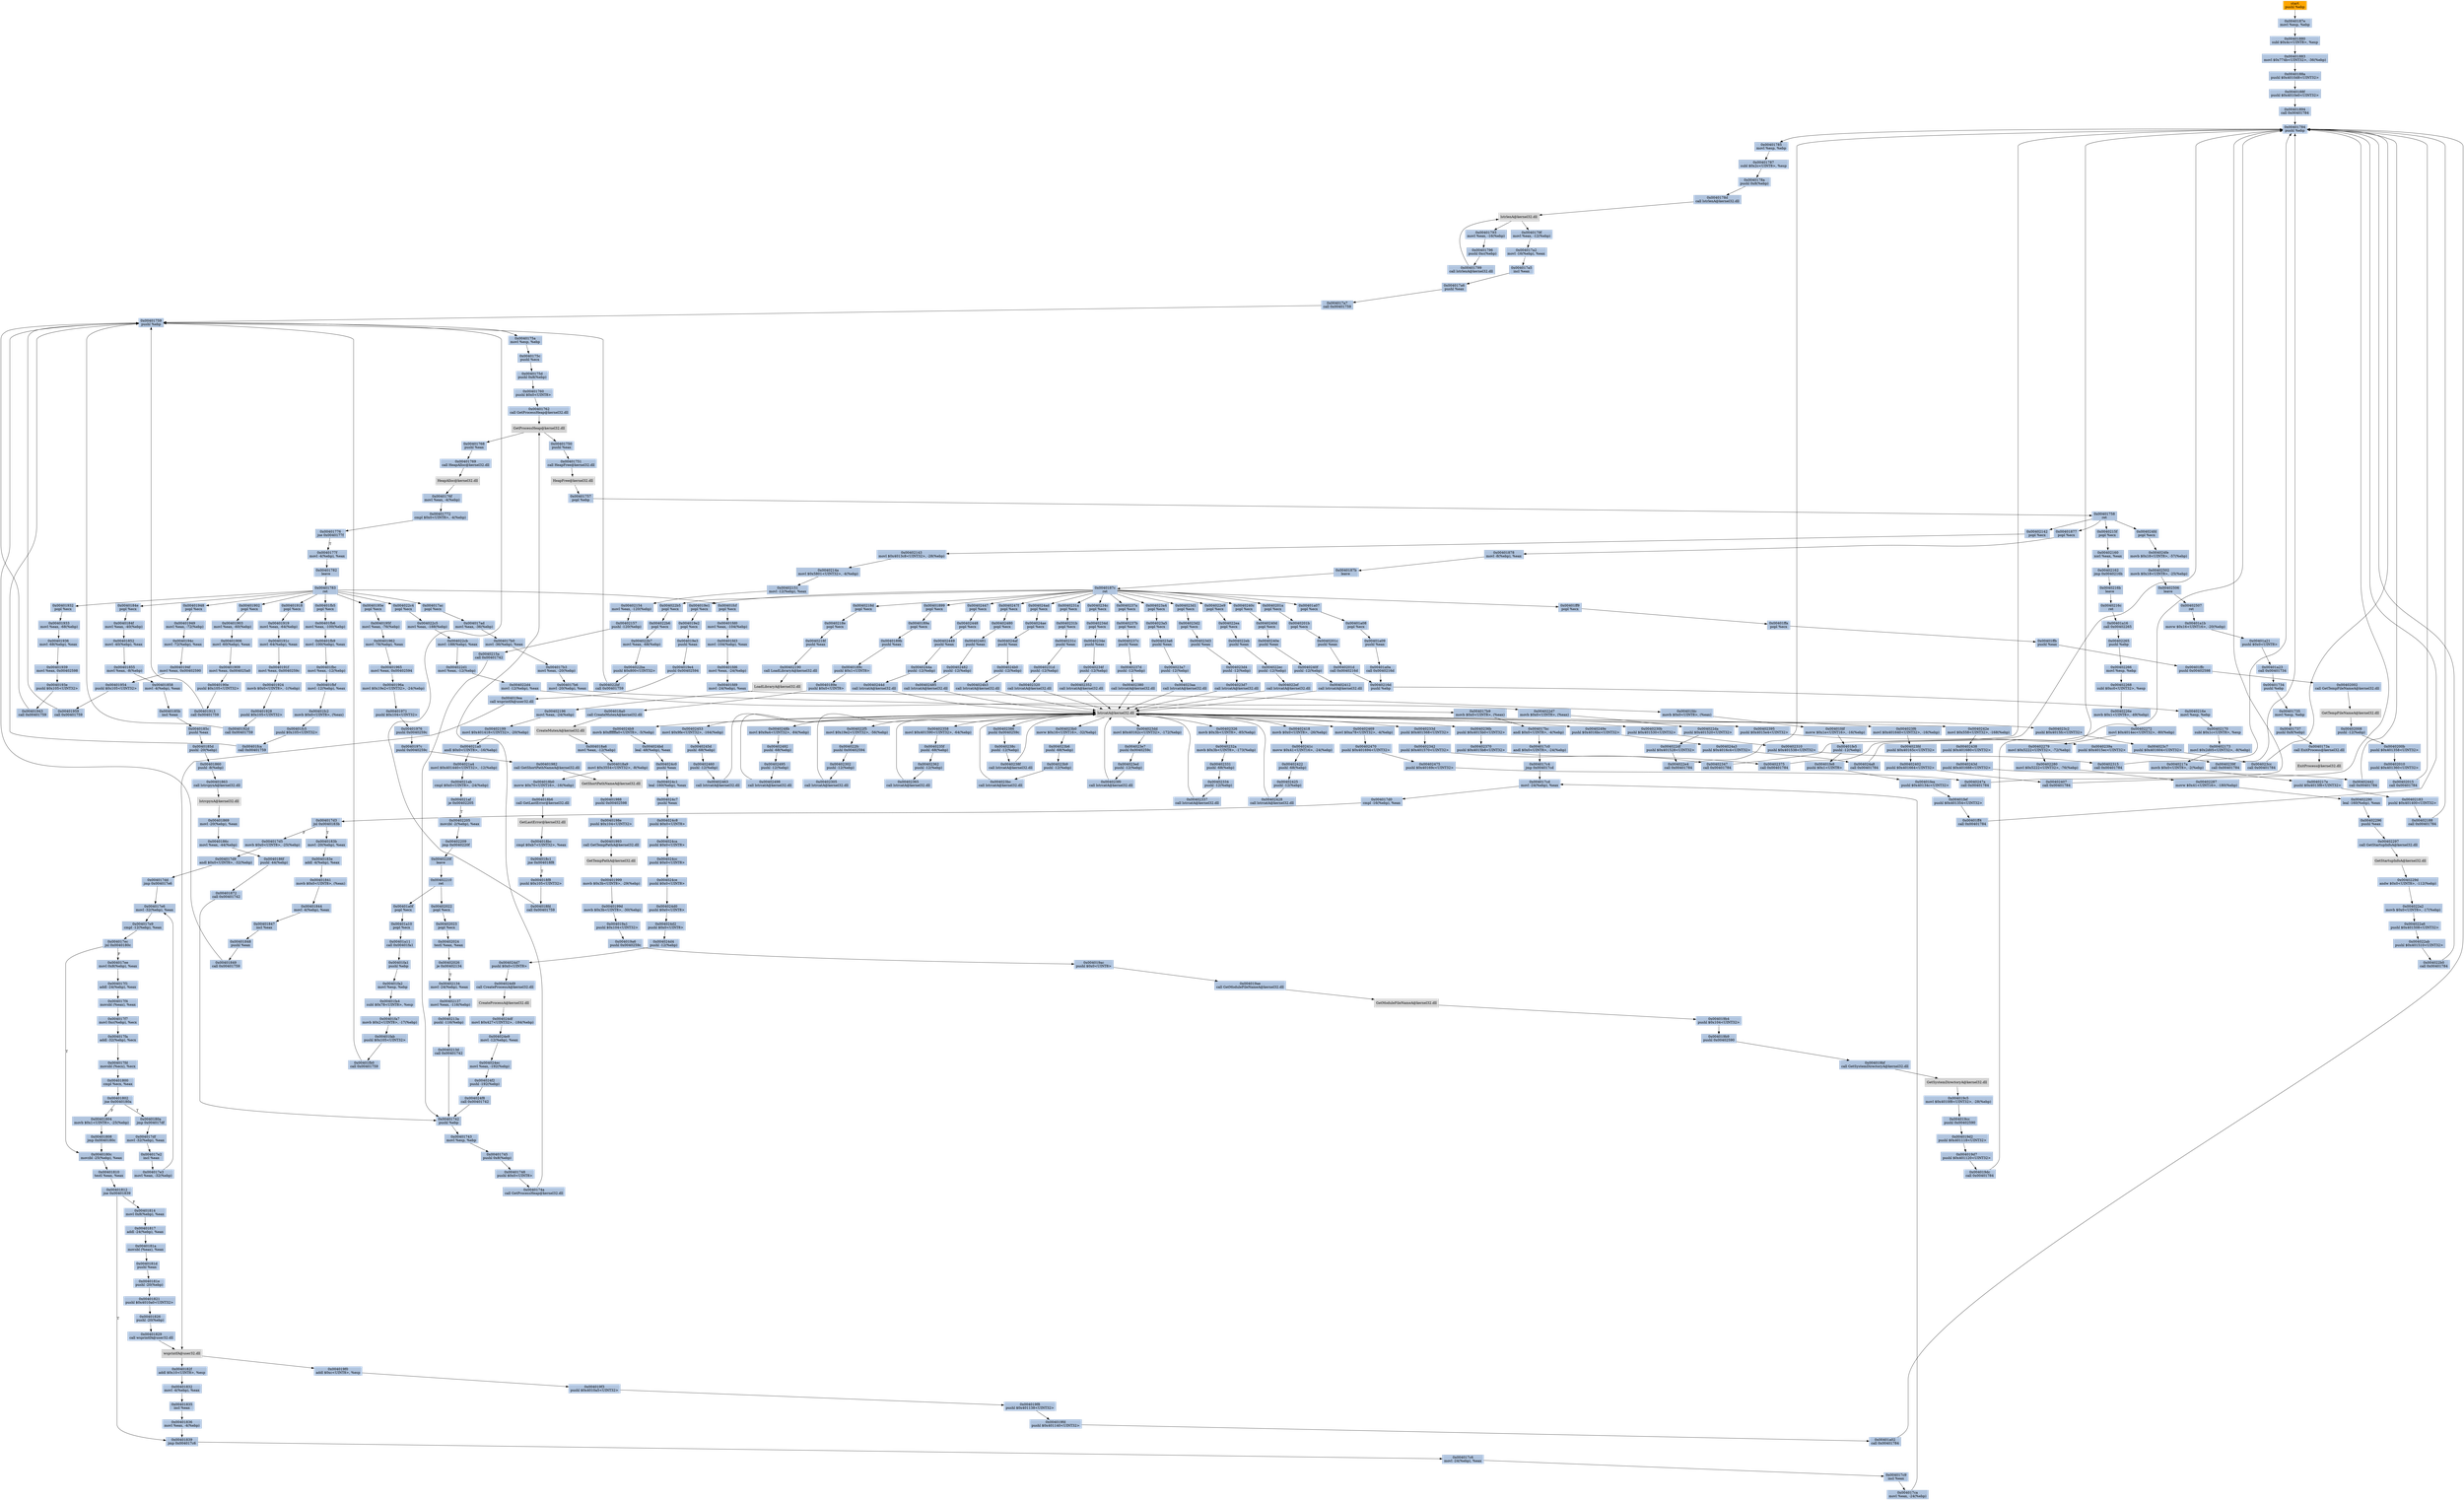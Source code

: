 digraph G {
node[shape=rectangle,style=filled,fillcolor=lightsteelblue,color=lightsteelblue]
bgcolor="transparent"
a0x0040187dpushl_ebp[label="start\npushl %ebp",color="lightgrey",fillcolor="orange"];
a0x0040187emovl_esp_ebp[label="0x0040187e\nmovl %esp, %ebp"];
a0x00401880subl_0x4cUINT8_esp[label="0x00401880\nsubl $0x4c<UINT8>, %esp"];
a0x00401883movl_0x774bUINT32__36ebp_[label="0x00401883\nmovl $0x774b<UINT32>, -36(%ebp)"];
a0x0040188apushl_0x4010d8UINT32[label="0x0040188a\npushl $0x4010d8<UINT32>"];
a0x0040188fpushl_0x4010e0UINT32[label="0x0040188f\npushl $0x4010e0<UINT32>"];
a0x00401894call_0x00401784[label="0x00401894\ncall 0x00401784"];
a0x00401784pushl_ebp[label="0x00401784\npushl %ebp"];
a0x00401785movl_esp_ebp[label="0x00401785\nmovl %esp, %ebp"];
a0x00401787subl_0x2cUINT8_esp[label="0x00401787\nsubl $0x2c<UINT8>, %esp"];
a0x0040178apushl_0x8ebp_[label="0x0040178a\npushl 0x8(%ebp)"];
a0x0040178dcall_lstrlenA_kernel32_dll[label="0x0040178d\ncall lstrlenA@kernel32.dll"];
lstrlenA_kernel32_dll[label="lstrlenA@kernel32.dll",color="lightgrey",fillcolor="lightgrey"];
a0x00401793movl_eax__16ebp_[label="0x00401793\nmovl %eax, -16(%ebp)"];
a0x00401796pushl_0xcebp_[label="0x00401796\npushl 0xc(%ebp)"];
a0x00401799call_lstrlenA_kernel32_dll[label="0x00401799\ncall lstrlenA@kernel32.dll"];
a0x0040179fmovl_eax__12ebp_[label="0x0040179f\nmovl %eax, -12(%ebp)"];
a0x004017a2movl__16ebp__eax[label="0x004017a2\nmovl -16(%ebp), %eax"];
a0x004017a5incl_eax[label="0x004017a5\nincl %eax"];
a0x004017a6pushl_eax[label="0x004017a6\npushl %eax"];
a0x004017a7call_0x00401759[label="0x004017a7\ncall 0x00401759"];
a0x00401759pushl_ebp[label="0x00401759\npushl %ebp"];
a0x0040175amovl_esp_ebp[label="0x0040175a\nmovl %esp, %ebp"];
a0x0040175cpushl_ecx[label="0x0040175c\npushl %ecx"];
a0x0040175dpushl_0x8ebp_[label="0x0040175d\npushl 0x8(%ebp)"];
a0x00401760pushl_0x0UINT8[label="0x00401760\npushl $0x0<UINT8>"];
a0x00401762call_GetProcessHeap_kernel32_dll[label="0x00401762\ncall GetProcessHeap@kernel32.dll"];
GetProcessHeap_kernel32_dll[label="GetProcessHeap@kernel32.dll",color="lightgrey",fillcolor="lightgrey"];
a0x00401768pushl_eax[label="0x00401768\npushl %eax"];
a0x00401769call_HeapAlloc_kernel32_dll[label="0x00401769\ncall HeapAlloc@kernel32.dll"];
HeapAlloc_kernel32_dll[label="HeapAlloc@kernel32.dll",color="lightgrey",fillcolor="lightgrey"];
a0x0040176fmovl_eax__4ebp_[label="0x0040176f\nmovl %eax, -4(%ebp)"];
a0x00401772cmpl_0x0UINT8__4ebp_[label="0x00401772\ncmpl $0x0<UINT8>, -4(%ebp)"];
a0x00401776jne_0x0040177f[label="0x00401776\njne 0x0040177f"];
a0x0040177fmovl__4ebp__eax[label="0x0040177f\nmovl -4(%ebp), %eax"];
a0x00401782leave_[label="0x00401782\nleave "];
a0x00401783ret[label="0x00401783\nret"];
a0x004017acpopl_ecx[label="0x004017ac\npopl %ecx"];
a0x004017admovl_eax__36ebp_[label="0x004017ad\nmovl %eax, -36(%ebp)"];
a0x004017b0movl__36ebp__eax[label="0x004017b0\nmovl -36(%ebp), %eax"];
a0x004017b3movl_eax__20ebp_[label="0x004017b3\nmovl %eax, -20(%ebp)"];
a0x004017b6movl__20ebp__eax[label="0x004017b6\nmovl -20(%ebp), %eax"];
a0x004017b9movb_0x0UINT8_eax_[label="0x004017b9\nmovb $0x0<UINT8>, (%eax)"];
a0x004017bcandl_0x0UINT8__4ebp_[label="0x004017bc\nandl $0x0<UINT8>, -4(%ebp)"];
a0x004017c0andl_0x0UINT8__24ebp_[label="0x004017c0\nandl $0x0<UINT8>, -24(%ebp)"];
a0x004017c4jmp_0x004017cd[label="0x004017c4\njmp 0x004017cd"];
a0x004017cdmovl__24ebp__eax[label="0x004017cd\nmovl -24(%ebp), %eax"];
a0x004017d0cmpl__16ebp__eax[label="0x004017d0\ncmpl -16(%ebp), %eax"];
a0x004017d3jnl_0x0040183b[label="0x004017d3\njnl 0x0040183b"];
a0x004017d5movb_0x0UINT8__25ebp_[label="0x004017d5\nmovb $0x0<UINT8>, -25(%ebp)"];
a0x004017d9andl_0x0UINT8__32ebp_[label="0x004017d9\nandl $0x0<UINT8>, -32(%ebp)"];
a0x004017ddjmp_0x004017e6[label="0x004017dd\njmp 0x004017e6"];
a0x004017e6movl__32ebp__eax[label="0x004017e6\nmovl -32(%ebp), %eax"];
a0x004017e9cmpl__12ebp__eax[label="0x004017e9\ncmpl -12(%ebp), %eax"];
a0x004017ecjnl_0x0040180c[label="0x004017ec\njnl 0x0040180c"];
a0x004017eemovl_0x8ebp__eax[label="0x004017ee\nmovl 0x8(%ebp), %eax"];
a0x004017f1addl__24ebp__eax[label="0x004017f1\naddl -24(%ebp), %eax"];
a0x004017f4movsbl_eax__eax[label="0x004017f4\nmovsbl (%eax), %eax"];
a0x004017f7movl_0xcebp__ecx[label="0x004017f7\nmovl 0xc(%ebp), %ecx"];
a0x004017faaddl__32ebp__ecx[label="0x004017fa\naddl -32(%ebp), %ecx"];
a0x004017fdmovsbl_ecx__ecx[label="0x004017fd\nmovsbl (%ecx), %ecx"];
a0x00401800cmpl_ecx_eax[label="0x00401800\ncmpl %ecx, %eax"];
a0x00401802jne_0x0040180a[label="0x00401802\njne 0x0040180a"];
a0x0040180ajmp_0x004017df[label="0x0040180a\njmp 0x004017df"];
a0x004017dfmovl__32ebp__eax[label="0x004017df\nmovl -32(%ebp), %eax"];
a0x004017e2incl_eax[label="0x004017e2\nincl %eax"];
a0x004017e3movl_eax__32ebp_[label="0x004017e3\nmovl %eax, -32(%ebp)"];
a0x00401804movb_0x1UINT8__25ebp_[label="0x00401804\nmovb $0x1<UINT8>, -25(%ebp)"];
a0x00401808jmp_0x0040180c[label="0x00401808\njmp 0x0040180c"];
a0x0040180cmovzbl__25ebp__eax[label="0x0040180c\nmovzbl -25(%ebp), %eax"];
a0x00401810testl_eax_eax[label="0x00401810\ntestl %eax, %eax"];
a0x00401812jne_0x00401839[label="0x00401812\njne 0x00401839"];
a0x00401839jmp_0x004017c6[label="0x00401839\njmp 0x004017c6"];
a0x004017c6movl__24ebp__eax[label="0x004017c6\nmovl -24(%ebp), %eax"];
a0x004017c9incl_eax[label="0x004017c9\nincl %eax"];
a0x004017camovl_eax__24ebp_[label="0x004017ca\nmovl %eax, -24(%ebp)"];
a0x00401814movl_0x8ebp__eax[label="0x00401814\nmovl 0x8(%ebp), %eax"];
a0x00401817addl__24ebp__eax[label="0x00401817\naddl -24(%ebp), %eax"];
a0x0040181amovsbl_eax__eax[label="0x0040181a\nmovsbl (%eax), %eax"];
a0x0040181dpushl_eax[label="0x0040181d\npushl %eax"];
a0x0040181epushl__20ebp_[label="0x0040181e\npushl -20(%ebp)"];
a0x00401821pushl_0x4010a0UINT32[label="0x00401821\npushl $0x4010a0<UINT32>"];
a0x00401826pushl__20ebp_[label="0x00401826\npushl -20(%ebp)"];
a0x00401829call_wsprintfA_user32_dll[label="0x00401829\ncall wsprintfA@user32.dll"];
wsprintfA_user32_dll[label="wsprintfA@user32.dll",color="lightgrey",fillcolor="lightgrey"];
a0x0040182faddl_0x10UINT8_esp[label="0x0040182f\naddl $0x10<UINT8>, %esp"];
a0x00401832movl__4ebp__eax[label="0x00401832\nmovl -4(%ebp), %eax"];
a0x00401835incl_eax[label="0x00401835\nincl %eax"];
a0x00401836movl_eax__4ebp_[label="0x00401836\nmovl %eax, -4(%ebp)"];
a0x0040183bmovl__20ebp__eax[label="0x0040183b\nmovl -20(%ebp), %eax"];
a0x0040183eaddl__4ebp__eax[label="0x0040183e\naddl -4(%ebp), %eax"];
a0x00401841movb_0x0UINT8_eax_[label="0x00401841\nmovb $0x0<UINT8>, (%eax)"];
a0x00401844movl__4ebp__eax[label="0x00401844\nmovl -4(%ebp), %eax"];
a0x00401847incl_eax[label="0x00401847\nincl %eax"];
a0x00401848pushl_eax[label="0x00401848\npushl %eax"];
a0x00401849call_0x00401759[label="0x00401849\ncall 0x00401759"];
a0x0040184epopl_ecx[label="0x0040184e\npopl %ecx"];
a0x0040184fmovl_eax__40ebp_[label="0x0040184f\nmovl %eax, -40(%ebp)"];
a0x00401852movl__40ebp__eax[label="0x00401852\nmovl -40(%ebp), %eax"];
a0x00401855movl_eax__8ebp_[label="0x00401855\nmovl %eax, -8(%ebp)"];
a0x00401858movl__4ebp__eax[label="0x00401858\nmovl -4(%ebp), %eax"];
a0x0040185bincl_eax[label="0x0040185b\nincl %eax"];
a0x0040185cpushl_eax[label="0x0040185c\npushl %eax"];
a0x0040185dpushl__20ebp_[label="0x0040185d\npushl -20(%ebp)"];
a0x00401860pushl__8ebp_[label="0x00401860\npushl -8(%ebp)"];
a0x00401863call_lstrcpynA_kernel32_dll[label="0x00401863\ncall lstrcpynA@kernel32.dll"];
lstrcpynA_kernel32_dll[label="lstrcpynA@kernel32.dll",color="lightgrey",fillcolor="lightgrey"];
a0x00401869movl__20ebp__eax[label="0x00401869\nmovl -20(%ebp), %eax"];
a0x0040186cmovl_eax__44ebp_[label="0x0040186c\nmovl %eax, -44(%ebp)"];
a0x0040186fpushl__44ebp_[label="0x0040186f\npushl -44(%ebp)"];
a0x00401872call_0x00401742[label="0x00401872\ncall 0x00401742"];
a0x00401742pushl_ebp[label="0x00401742\npushl %ebp"];
a0x00401743movl_esp_ebp[label="0x00401743\nmovl %esp, %ebp"];
a0x00401745pushl_0x8ebp_[label="0x00401745\npushl 0x8(%ebp)"];
a0x00401748pushl_0x0UINT8[label="0x00401748\npushl $0x0<UINT8>"];
a0x0040174acall_GetProcessHeap_kernel32_dll[label="0x0040174a\ncall GetProcessHeap@kernel32.dll"];
a0x00401750pushl_eax[label="0x00401750\npushl %eax"];
a0x00401751call_HeapFree_kernel32_dll[label="0x00401751\ncall HeapFree@kernel32.dll"];
HeapFree_kernel32_dll[label="HeapFree@kernel32.dll",color="lightgrey",fillcolor="lightgrey"];
a0x00401757popl_ebp[label="0x00401757\npopl %ebp"];
a0x00401758ret[label="0x00401758\nret"];
a0x00401877popl_ecx[label="0x00401877\npopl %ecx"];
a0x00401878movl__8ebp__eax[label="0x00401878\nmovl -8(%ebp), %eax"];
a0x0040187bleave_[label="0x0040187b\nleave "];
a0x0040187cret[label="0x0040187c\nret"];
a0x00401899popl_ecx[label="0x00401899\npopl %ecx"];
a0x0040189apopl_ecx[label="0x0040189a\npopl %ecx"];
a0x0040189bpushl_eax[label="0x0040189b\npushl %eax"];
a0x0040189cpushl_0x1UINT8[label="0x0040189c\npushl $0x1<UINT8>"];
a0x0040189epushl_0x0UINT8[label="0x0040189e\npushl $0x0<UINT8>"];
a0x004018a0call_CreateMutexA_kernel32_dll[label="0x004018a0\ncall CreateMutexA@kernel32.dll"];
CreateMutexA_kernel32_dll[label="CreateMutexA@kernel32.dll",color="lightgrey",fillcolor="lightgrey"];
a0x004018a6movl_eax__12ebp_[label="0x004018a6\nmovl %eax, -12(%ebp)"];
a0x004018a9movl_0x3554UINT32__8ebp_[label="0x004018a9\nmovl $0x3554<UINT32>, -8(%ebp)"];
a0x004018b0movw_0x70UINT16__16ebp_[label="0x004018b0\nmovw $0x70<UINT16>, -16(%ebp)"];
a0x004018b6call_GetLastError_kernel32_dll[label="0x004018b6\ncall GetLastError@kernel32.dll"];
GetLastError_kernel32_dll[label="GetLastError@kernel32.dll",color="lightgrey",fillcolor="lightgrey"];
a0x004018bccmpl_0xb7UINT32_eax[label="0x004018bc\ncmpl $0xb7<UINT32>, %eax"];
a0x004018c1jne_0x004018f8[label="0x004018c1\njne 0x004018f8"];
a0x004018f8pushl_0x105UINT32[label="0x004018f8\npushl $0x105<UINT32>"];
a0x004018fdcall_0x00401759[label="0x004018fd\ncall 0x00401759"];
a0x00401902popl_ecx[label="0x00401902\npopl %ecx"];
a0x00401903movl_eax__60ebp_[label="0x00401903\nmovl %eax, -60(%ebp)"];
a0x00401906movl__60ebp__eax[label="0x00401906\nmovl -60(%ebp), %eax"];
a0x00401909movl_eax_0x004025a0[label="0x00401909\nmovl %eax, 0x004025a0"];
a0x0040190epushl_0x105UINT32[label="0x0040190e\npushl $0x105<UINT32>"];
a0x00401913call_0x00401759[label="0x00401913\ncall 0x00401759"];
a0x00401918popl_ecx[label="0x00401918\npopl %ecx"];
a0x00401919movl_eax__64ebp_[label="0x00401919\nmovl %eax, -64(%ebp)"];
a0x0040191cmovl__64ebp__eax[label="0x0040191c\nmovl -64(%ebp), %eax"];
a0x0040191fmovl_eax_0x0040259c[label="0x0040191f\nmovl %eax, 0x0040259c"];
a0x00401924movb_0x0UINT8__1ebp_[label="0x00401924\nmovb $0x0<UINT8>, -1(%ebp)"];
a0x00401928pushl_0x105UINT32[label="0x00401928\npushl $0x105<UINT32>"];
a0x0040192dcall_0x00401759[label="0x0040192d\ncall 0x00401759"];
a0x00401932popl_ecx[label="0x00401932\npopl %ecx"];
a0x00401933movl_eax__68ebp_[label="0x00401933\nmovl %eax, -68(%ebp)"];
a0x00401936movl__68ebp__eax[label="0x00401936\nmovl -68(%ebp), %eax"];
a0x00401939movl_eax_0x00402598[label="0x00401939\nmovl %eax, 0x00402598"];
a0x0040193epushl_0x105UINT32[label="0x0040193e\npushl $0x105<UINT32>"];
a0x00401943call_0x00401759[label="0x00401943\ncall 0x00401759"];
a0x00401948popl_ecx[label="0x00401948\npopl %ecx"];
a0x00401949movl_eax__72ebp_[label="0x00401949\nmovl %eax, -72(%ebp)"];
a0x0040194cmovl__72ebp__eax[label="0x0040194c\nmovl -72(%ebp), %eax"];
a0x0040194fmovl_eax_0x00402590[label="0x0040194f\nmovl %eax, 0x00402590"];
a0x00401954pushl_0x105UINT32[label="0x00401954\npushl $0x105<UINT32>"];
a0x00401959call_0x00401759[label="0x00401959\ncall 0x00401759"];
a0x0040195epopl_ecx[label="0x0040195e\npopl %ecx"];
a0x0040195fmovl_eax__76ebp_[label="0x0040195f\nmovl %eax, -76(%ebp)"];
a0x00401962movl__76ebp__eax[label="0x00401962\nmovl -76(%ebp), %eax"];
a0x00401965movl_eax_0x00402594[label="0x00401965\nmovl %eax, 0x00402594"];
a0x0040196amovl_0x19e2UINT32__24ebp_[label="0x0040196a\nmovl $0x19e2<UINT32>, -24(%ebp)"];
a0x00401971pushl_0x104UINT32[label="0x00401971\npushl $0x104<UINT32>"];
a0x00401976pushl_0x0040259c[label="0x00401976\npushl 0x0040259c"];
a0x0040197cpushl_0x0040259c[label="0x0040197c\npushl 0x0040259c"];
a0x00401982call_GetShortPathNameA_kernel32_dll[label="0x00401982\ncall GetShortPathNameA@kernel32.dll"];
GetShortPathNameA_kernel32_dll[label="GetShortPathNameA@kernel32.dll",color="lightgrey",fillcolor="lightgrey"];
a0x00401988pushl_0x00402598[label="0x00401988\npushl 0x00402598"];
a0x0040198epushl_0x104UINT32[label="0x0040198e\npushl $0x104<UINT32>"];
a0x00401993call_GetTempPathA_kernel32_dll[label="0x00401993\ncall GetTempPathA@kernel32.dll"];
GetTempPathA_kernel32_dll[label="GetTempPathA@kernel32.dll",color="lightgrey",fillcolor="lightgrey"];
a0x00401999movb_0x3bUINT8__29ebp_[label="0x00401999\nmovb $0x3b<UINT8>, -29(%ebp)"];
a0x0040199dmovb_0x3bUINT8__30ebp_[label="0x0040199d\nmovb $0x3b<UINT8>, -30(%ebp)"];
a0x004019a1pushl_0x104UINT32[label="0x004019a1\npushl $0x104<UINT32>"];
a0x004019a6pushl_0x0040259c[label="0x004019a6\npushl 0x0040259c"];
a0x004019acpushl_0x0UINT8[label="0x004019ac\npushl $0x0<UINT8>"];
a0x004019aecall_GetModuleFileNameA_kernel32_dll[label="0x004019ae\ncall GetModuleFileNameA@kernel32.dll"];
GetModuleFileNameA_kernel32_dll[label="GetModuleFileNameA@kernel32.dll",color="lightgrey",fillcolor="lightgrey"];
a0x004019b4pushl_0x104UINT32[label="0x004019b4\npushl $0x104<UINT32>"];
a0x004019b9pushl_0x00402590[label="0x004019b9\npushl 0x00402590"];
a0x004019bfcall_GetSystemDirectoryA_kernel32_dll[label="0x004019bf\ncall GetSystemDirectoryA@kernel32.dll"];
GetSystemDirectoryA_kernel32_dll[label="GetSystemDirectoryA@kernel32.dll",color="lightgrey",fillcolor="lightgrey"];
a0x004019c5movl_0x4010f8UINT32__28ebp_[label="0x004019c5\nmovl $0x4010f8<UINT32>, -28(%ebp)"];
a0x004019ccpushl_0x00402590[label="0x004019cc\npushl 0x00402590"];
a0x004019d2pushl_0x401118UINT32[label="0x004019d2\npushl $0x401118<UINT32>"];
a0x004019d7pushl_0x401120UINT32[label="0x004019d7\npushl $0x401120<UINT32>"];
a0x004019dccall_0x00401784[label="0x004019dc\ncall 0x00401784"];
a0x004019e1popl_ecx[label="0x004019e1\npopl %ecx"];
a0x004019e2popl_ecx[label="0x004019e2\npopl %ecx"];
a0x004019e3pushl_eax[label="0x004019e3\npushl %eax"];
a0x004019e4pushl_0x00402594[label="0x004019e4\npushl 0x00402594"];
a0x004019eacall_wsprintfA_user32_dll[label="0x004019ea\ncall wsprintfA@user32.dll"];
a0x004019f0addl_0xcUINT8_esp[label="0x004019f0\naddl $0xc<UINT8>, %esp"];
a0x004019f3pushl_0x4010a5UINT32[label="0x004019f3\npushl $0x4010a5<UINT32>"];
a0x004019f8pushl_0x401138UINT32[label="0x004019f8\npushl $0x401138<UINT32>"];
a0x004019fdpushl_0x401140UINT32[label="0x004019fd\npushl $0x401140<UINT32>"];
a0x00401a02call_0x00401784[label="0x00401a02\ncall 0x00401784"];
a0x00401a07popl_ecx[label="0x00401a07\npopl %ecx"];
a0x00401a08popl_ecx[label="0x00401a08\npopl %ecx"];
a0x00401a09pushl_eax[label="0x00401a09\npushl %eax"];
a0x00401a0acall_0x0040216d[label="0x00401a0a\ncall 0x0040216d"];
a0x0040216dpushl_ebp[label="0x0040216d\npushl %ebp"];
a0x0040216emovl_esp_ebp[label="0x0040216e\nmovl %esp, %ebp"];
a0x00402170subl_0x1cUINT8_esp[label="0x00402170\nsubl $0x1c<UINT8>, %esp"];
a0x00402173movl_0x2d05UINT32__8ebp_[label="0x00402173\nmovl $0x2d05<UINT32>, -8(%ebp)"];
a0x0040217amovb_0x0UINT8__2ebp_[label="0x0040217a\nmovb $0x0<UINT8>, -2(%ebp)"];
a0x0040217epushl_0x4013f8UINT32[label="0x0040217e\npushl $0x4013f8<UINT32>"];
a0x00402183pushl_0x401400UINT32[label="0x00402183\npushl $0x401400<UINT32>"];
a0x00402188call_0x00401784[label="0x00402188\ncall 0x00401784"];
a0x0040218dpopl_ecx[label="0x0040218d\npopl %ecx"];
a0x0040218epopl_ecx[label="0x0040218e\npopl %ecx"];
a0x0040218fpushl_eax[label="0x0040218f\npushl %eax"];
a0x00402190call_LoadLibraryA_kernel32_dll[label="0x00402190\ncall LoadLibraryA@kernel32.dll"];
LoadLibraryA_kernel32_dll[label="LoadLibraryA@kernel32.dll",color="lightgrey",fillcolor="lightgrey"];
a0x00402196movl_eax__24ebp_[label="0x00402196\nmovl %eax, -24(%ebp)"];
a0x00402199movl_0x401418UINT32__20ebp_[label="0x00402199\nmovl $0x401418<UINT32>, -20(%ebp)"];
a0x004021a0andl_0x0UINT8__16ebp_[label="0x004021a0\nandl $0x0<UINT8>, -16(%ebp)"];
a0x004021a4movl_0x401440UINT32__12ebp_[label="0x004021a4\nmovl $0x401440<UINT32>, -12(%ebp)"];
a0x004021abcmpl_0x0UINT8__24ebp_[label="0x004021ab\ncmpl $0x0<UINT8>, -24(%ebp)"];
a0x004021afje_0x00402205[label="0x004021af\nje 0x00402205"];
a0x00402205movzbl__2ebp__eax[label="0x00402205\nmovzbl -2(%ebp), %eax"];
a0x00402209jmp_0x0040220f[label="0x00402209\njmp 0x0040220f"];
a0x0040220fleave_[label="0x0040220f\nleave "];
a0x00402210ret[label="0x00402210\nret"];
a0x00401a0fpopl_ecx[label="0x00401a0f\npopl %ecx"];
a0x00401a10popl_ecx[label="0x00401a10\npopl %ecx"];
a0x00401a11call_0x00401fa1[label="0x00401a11\ncall 0x00401fa1"];
a0x00401fa1pushl_ebp[label="0x00401fa1\npushl %ebp"];
a0x00401fa2movl_esp_ebp[label="0x00401fa2\nmovl %esp, %ebp"];
a0x00401fa4subl_0x78UINT8_esp[label="0x00401fa4\nsubl $0x78<UINT8>, %esp"];
a0x00401fa7movb_0x2UINT8__17ebp_[label="0x00401fa7\nmovb $0x2<UINT8>, -17(%ebp)"];
a0x00401fabpushl_0x105UINT32[label="0x00401fab\npushl $0x105<UINT32>"];
a0x00401fb0call_0x00401759[label="0x00401fb0\ncall 0x00401759"];
a0x00401fb5popl_ecx[label="0x00401fb5\npopl %ecx"];
a0x00401fb6movl_eax__100ebp_[label="0x00401fb6\nmovl %eax, -100(%ebp)"];
a0x00401fb9movl__100ebp__eax[label="0x00401fb9\nmovl -100(%ebp), %eax"];
a0x00401fbcmovl_eax__12ebp_[label="0x00401fbc\nmovl %eax, -12(%ebp)"];
a0x00401fbfmovl__12ebp__eax[label="0x00401fbf\nmovl -12(%ebp), %eax"];
a0x00401fc2movb_0x0UINT8_eax_[label="0x00401fc2\nmovb $0x0<UINT8>, (%eax)"];
a0x00401fc5pushl_0x105UINT32[label="0x00401fc5\npushl $0x105<UINT32>"];
a0x00401fcacall_0x00401759[label="0x00401fca\ncall 0x00401759"];
a0x00401fcfpopl_ecx[label="0x00401fcf\npopl %ecx"];
a0x00401fd0movl_eax__104ebp_[label="0x00401fd0\nmovl %eax, -104(%ebp)"];
a0x00401fd3movl__104ebp__eax[label="0x00401fd3\nmovl -104(%ebp), %eax"];
a0x00401fd6movl_eax__24ebp_[label="0x00401fd6\nmovl %eax, -24(%ebp)"];
a0x00401fd9movl__24ebp__eax[label="0x00401fd9\nmovl -24(%ebp), %eax"];
a0x00401fdcmovb_0x0UINT8_eax_[label="0x00401fdc\nmovb $0x0<UINT8>, (%eax)"];
a0x00401fdfmovw_0x1eUINT16__16ebp_[label="0x00401fdf\nmovw $0x1e<UINT16>, -16(%ebp)"];
a0x00401fe5pushl__12ebp_[label="0x00401fe5\npushl -12(%ebp)"];
a0x00401fe8pushl_0x1UINT8[label="0x00401fe8\npushl $0x1<UINT8>"];
a0x00401feapushl_0x40134cUINT32[label="0x00401fea\npushl $0x40134c<UINT32>"];
a0x00401fefpushl_0x401354UINT32[label="0x00401fef\npushl $0x401354<UINT32>"];
a0x00401ff4call_0x00401784[label="0x00401ff4\ncall 0x00401784"];
a0x00401ff9popl_ecx[label="0x00401ff9\npopl %ecx"];
a0x00401ffapopl_ecx[label="0x00401ffa\npopl %ecx"];
a0x00401ffbpushl_eax[label="0x00401ffb\npushl %eax"];
a0x00401ffcpushl_0x00402598[label="0x00401ffc\npushl 0x00402598"];
a0x00402002call_GetTempFileNameA_kernel32_dll[label="0x00402002\ncall GetTempFileNameA@kernel32.dll"];
GetTempFileNameA_kernel32_dll[label="GetTempFileNameA@kernel32.dll",color="lightgrey",fillcolor="lightgrey"];
a0x00402008pushl__12ebp_[label="0x00402008\npushl -12(%ebp)"];
a0x0040200bpushl_0x401358UINT32[label="0x0040200b\npushl $0x401358<UINT32>"];
a0x00402010pushl_0x401360UINT32[label="0x00402010\npushl $0x401360<UINT32>"];
a0x00402015call_0x00401784[label="0x00402015\ncall 0x00401784"];
a0x0040201apopl_ecx[label="0x0040201a\npopl %ecx"];
a0x0040201bpopl_ecx[label="0x0040201b\npopl %ecx"];
a0x0040201cpushl_eax[label="0x0040201c\npushl %eax"];
a0x0040201dcall_0x0040216d[label="0x0040201d\ncall 0x0040216d"];
a0x00402022popl_ecx[label="0x00402022\npopl %ecx"];
a0x00402023popl_ecx[label="0x00402023\npopl %ecx"];
a0x00402024testl_eax_eax[label="0x00402024\ntestl %eax, %eax"];
a0x00402026je_0x00402134[label="0x00402026\nje 0x00402134"];
a0x00402134movl__24ebp__eax[label="0x00402134\nmovl -24(%ebp), %eax"];
a0x00402137movl_eax__116ebp_[label="0x00402137\nmovl %eax, -116(%ebp)"];
a0x0040213apushl__116ebp_[label="0x0040213a\npushl -116(%ebp)"];
a0x0040213dcall_0x00401742[label="0x0040213d\ncall 0x00401742"];
a0x00402142popl_ecx[label="0x00402142\npopl %ecx"];
a0x00402143movl_0x4013c8UINT32__28ebp_[label="0x00402143\nmovl $0x4013c8<UINT32>, -28(%ebp)"];
a0x0040214amovl_0x5801UINT32__4ebp_[label="0x0040214a\nmovl $0x5801<UINT32>, -4(%ebp)"];
a0x00402151movl__12ebp__eax[label="0x00402151\nmovl -12(%ebp), %eax"];
a0x00402154movl_eax__120ebp_[label="0x00402154\nmovl %eax, -120(%ebp)"];
a0x00402157pushl__120ebp_[label="0x00402157\npushl -120(%ebp)"];
a0x0040215acall_0x00401742[label="0x0040215a\ncall 0x00401742"];
a0x0040215fpopl_ecx[label="0x0040215f\npopl %ecx"];
a0x00402160xorl_eax_eax[label="0x00402160\nxorl %eax, %eax"];
a0x00402162jmp_0x0040216b[label="0x00402162\njmp 0x0040216b"];
a0x0040216bleave_[label="0x0040216b\nleave "];
a0x0040216cret[label="0x0040216c\nret"];
a0x00401a16call_0x00402265[label="0x00401a16\ncall 0x00402265"];
a0x00402265pushl_ebp[label="0x00402265\npushl %ebp"];
a0x00402266movl_esp_ebp[label="0x00402266\nmovl %esp, %ebp"];
a0x00402268subl_0xc0UINT32_esp[label="0x00402268\nsubl $0xc0<UINT32>, %esp"];
a0x0040226emovb_0x1UINT8__49ebp_[label="0x0040226e\nmovb $0x1<UINT8>, -49(%ebp)"];
a0x00402272movl_0x4014ecUINT32__80ebp_[label="0x00402272\nmovl $0x4014ec<UINT32>, -80(%ebp)"];
a0x00402279movl_0x5222UINT32__72ebp_[label="0x00402279\nmovl $0x5222<UINT32>, -72(%ebp)"];
a0x00402280movl_0x5222UINT32__76ebp_[label="0x00402280\nmovl $0x5222<UINT32>, -76(%ebp)"];
a0x00402287movw_0x41UINT16__180ebp_[label="0x00402287\nmovw $0x41<UINT16>, -180(%ebp)"];
a0x00402290leal__160ebp__eax[label="0x00402290\nleal -160(%ebp), %eax"];
a0x00402296pushl_eax[label="0x00402296\npushl %eax"];
a0x00402297call_GetStartupInfoA_kernel32_dll[label="0x00402297\ncall GetStartupInfoA@kernel32.dll"];
GetStartupInfoA_kernel32_dll[label="GetStartupInfoA@kernel32.dll",color="lightgrey",fillcolor="lightgrey"];
a0x0040229dandw_0x0UINT8__112ebp_[label="0x0040229d\nandw $0x0<UINT8>, -112(%ebp)"];
a0x004022a2movb_0x0UINT8__17ebp_[label="0x004022a2\nmovb $0x0<UINT8>, -17(%ebp)"];
a0x004022a6pushl_0x401508UINT32[label="0x004022a6\npushl $0x401508<UINT32>"];
a0x004022abpushl_0x401510UINT32[label="0x004022ab\npushl $0x401510<UINT32>"];
a0x004022b0call_0x00401784[label="0x004022b0\ncall 0x00401784"];
a0x004022b5popl_ecx[label="0x004022b5\npopl %ecx"];
a0x004022b6popl_ecx[label="0x004022b6\npopl %ecx"];
a0x004022b7movl_eax__68ebp_[label="0x004022b7\nmovl %eax, -68(%ebp)"];
a0x004022bapushl_0x800UINT32[label="0x004022ba\npushl $0x800<UINT32>"];
a0x004022bfcall_0x00401759[label="0x004022bf\ncall 0x00401759"];
a0x004022c4popl_ecx[label="0x004022c4\npopl %ecx"];
a0x004022c5movl_eax__188ebp_[label="0x004022c5\nmovl %eax, -188(%ebp)"];
a0x004022cbmovl__188ebp__eax[label="0x004022cb\nmovl -188(%ebp), %eax"];
a0x004022d1movl_eax__12ebp_[label="0x004022d1\nmovl %eax, -12(%ebp)"];
a0x004022d4movl__12ebp__eax[label="0x004022d4\nmovl -12(%ebp), %eax"];
a0x004022d7movb_0x0UINT8_eax_[label="0x004022d7\nmovb $0x0<UINT8>, (%eax)"];
a0x004022dapushl_0x401520UINT32[label="0x004022da\npushl $0x401520<UINT32>"];
a0x004022dfpushl_0x401528UINT32[label="0x004022df\npushl $0x401528<UINT32>"];
a0x004022e4call_0x00401784[label="0x004022e4\ncall 0x00401784"];
a0x004022e9popl_ecx[label="0x004022e9\npopl %ecx"];
a0x004022eapopl_ecx[label="0x004022ea\npopl %ecx"];
a0x004022ebpushl_eax[label="0x004022eb\npushl %eax"];
a0x004022ecpushl__12ebp_[label="0x004022ec\npushl -12(%ebp)"];
a0x004022efcall_lstrcatA_kernel32_dll[label="0x004022ef\ncall lstrcatA@kernel32.dll"];
lstrcatA_kernel32_dll[label="lstrcatA@kernel32.dll",color="lightgrey",fillcolor="lightgrey"];
a0x004022f5movl_0x19e2UINT32__56ebp_[label="0x004022f5\nmovl $0x19e2<UINT32>, -56(%ebp)"];
a0x004022fcpushl_0x00402594[label="0x004022fc\npushl 0x00402594"];
a0x00402302pushl__12ebp_[label="0x00402302\npushl -12(%ebp)"];
a0x00402305call_lstrcatA_kernel32_dll[label="0x00402305\ncall lstrcatA@kernel32.dll"];
a0x0040230bpushl_0x401530UINT32[label="0x0040230b\npushl $0x401530<UINT32>"];
a0x00402310pushl_0x401538UINT32[label="0x00402310\npushl $0x401538<UINT32>"];
a0x00402315call_0x00401784[label="0x00402315\ncall 0x00401784"];
a0x0040231apopl_ecx[label="0x0040231a\npopl %ecx"];
a0x0040231bpopl_ecx[label="0x0040231b\npopl %ecx"];
a0x0040231cpushl_eax[label="0x0040231c\npushl %eax"];
a0x0040231dpushl__12ebp_[label="0x0040231d\npushl -12(%ebp)"];
a0x00402320call_lstrcatA_kernel32_dll[label="0x00402320\ncall lstrcatA@kernel32.dll"];
a0x00402326movb_0x3bUINT8__85ebp_[label="0x00402326\nmovb $0x3b<UINT8>, -85(%ebp)"];
a0x0040232amovb_0x3bUINT8__173ebp_[label="0x0040232a\nmovb $0x3b<UINT8>, -173(%ebp)"];
a0x00402331pushl__68ebp_[label="0x00402331\npushl -68(%ebp)"];
a0x00402334pushl__12ebp_[label="0x00402334\npushl -12(%ebp)"];
a0x00402337call_lstrcatA_kernel32_dll[label="0x00402337\ncall lstrcatA@kernel32.dll"];
a0x0040233dpushl_0x401568UINT32[label="0x0040233d\npushl $0x401568<UINT32>"];
a0x00402342pushl_0x401570UINT32[label="0x00402342\npushl $0x401570<UINT32>"];
a0x00402347call_0x00401784[label="0x00402347\ncall 0x00401784"];
a0x0040234cpopl_ecx[label="0x0040234c\npopl %ecx"];
a0x0040234dpopl_ecx[label="0x0040234d\npopl %ecx"];
a0x0040234epushl_eax[label="0x0040234e\npushl %eax"];
a0x0040234fpushl__12ebp_[label="0x0040234f\npushl -12(%ebp)"];
a0x00402352call_lstrcatA_kernel32_dll[label="0x00402352\ncall lstrcatA@kernel32.dll"];
a0x00402358movl_0x401590UINT32__64ebp_[label="0x00402358\nmovl $0x401590<UINT32>, -64(%ebp)"];
a0x0040235fpushl__68ebp_[label="0x0040235f\npushl -68(%ebp)"];
a0x00402362pushl__12ebp_[label="0x00402362\npushl -12(%ebp)"];
a0x00402365call_lstrcatA_kernel32_dll[label="0x00402365\ncall lstrcatA@kernel32.dll"];
a0x0040236bpushl_0x4015b0UINT32[label="0x0040236b\npushl $0x4015b0<UINT32>"];
a0x00402370pushl_0x4015b8UINT32[label="0x00402370\npushl $0x4015b8<UINT32>"];
a0x00402375call_0x00401784[label="0x00402375\ncall 0x00401784"];
a0x0040237apopl_ecx[label="0x0040237a\npopl %ecx"];
a0x0040237bpopl_ecx[label="0x0040237b\npopl %ecx"];
a0x0040237cpushl_eax[label="0x0040237c\npushl %eax"];
a0x0040237dpushl__12ebp_[label="0x0040237d\npushl -12(%ebp)"];
a0x00402380call_lstrcatA_kernel32_dll[label="0x00402380\ncall lstrcatA@kernel32.dll"];
a0x00402386pushl_0x0040259c[label="0x00402386\npushl 0x0040259c"];
a0x0040238cpushl__12ebp_[label="0x0040238c\npushl -12(%ebp)"];
a0x0040238fcall_lstrcatA_kernel32_dll[label="0x0040238f\ncall lstrcatA@kernel32.dll"];
a0x00402395pushl_0x4015e4UINT32[label="0x00402395\npushl $0x4015e4<UINT32>"];
a0x0040239apushl_0x4015ecUINT32[label="0x0040239a\npushl $0x4015ec<UINT32>"];
a0x0040239fcall_0x00401784[label="0x0040239f\ncall 0x00401784"];
a0x004023a4popl_ecx[label="0x004023a4\npopl %ecx"];
a0x004023a5popl_ecx[label="0x004023a5\npopl %ecx"];
a0x004023a6pushl_eax[label="0x004023a6\npushl %eax"];
a0x004023a7pushl__12ebp_[label="0x004023a7\npushl -12(%ebp)"];
a0x004023aacall_lstrcatA_kernel32_dll[label="0x004023aa\ncall lstrcatA@kernel32.dll"];
a0x004023b0movw_0x16UINT16__32ebp_[label="0x004023b0\nmovw $0x16<UINT16>, -32(%ebp)"];
a0x004023b6pushl__68ebp_[label="0x004023b6\npushl -68(%ebp)"];
a0x004023b9pushl__12ebp_[label="0x004023b9\npushl -12(%ebp)"];
a0x004023bccall_lstrcatA_kernel32_dll[label="0x004023bc\ncall lstrcatA@kernel32.dll"];
a0x004023c2pushl_0x4015fcUINT32[label="0x004023c2\npushl $0x4015fc<UINT32>"];
a0x004023c7pushl_0x401604UINT32[label="0x004023c7\npushl $0x401604<UINT32>"];
a0x004023cccall_0x00401784[label="0x004023cc\ncall 0x00401784"];
a0x004023d1popl_ecx[label="0x004023d1\npopl %ecx"];
a0x004023d2popl_ecx[label="0x004023d2\npopl %ecx"];
a0x004023d3pushl_eax[label="0x004023d3\npushl %eax"];
a0x004023d4pushl__12ebp_[label="0x004023d4\npushl -12(%ebp)"];
a0x004023d7call_lstrcatA_kernel32_dll[label="0x004023d7\ncall lstrcatA@kernel32.dll"];
a0x004023ddmovl_0x40162cUINT32__172ebp_[label="0x004023dd\nmovl $0x40162c<UINT32>, -172(%ebp)"];
a0x004023e7pushl_0x0040259c[label="0x004023e7\npushl 0x0040259c"];
a0x004023edpushl__12ebp_[label="0x004023ed\npushl -12(%ebp)"];
a0x004023f0call_lstrcatA_kernel32_dll[label="0x004023f0\ncall lstrcatA@kernel32.dll"];
a0x004023f6movl_0x401640UINT32__16ebp_[label="0x004023f6\nmovl $0x401640<UINT32>, -16(%ebp)"];
a0x004023fdpushl_0x40165cUINT32[label="0x004023fd\npushl $0x40165c<UINT32>"];
a0x00402402pushl_0x401664UINT32[label="0x00402402\npushl $0x401664<UINT32>"];
a0x00402407call_0x00401784[label="0x00402407\ncall 0x00401784"];
a0x0040240cpopl_ecx[label="0x0040240c\npopl %ecx"];
a0x0040240dpopl_ecx[label="0x0040240d\npopl %ecx"];
a0x0040240epushl_eax[label="0x0040240e\npushl %eax"];
a0x0040240fpushl__12ebp_[label="0x0040240f\npushl -12(%ebp)"];
a0x00402412call_lstrcatA_kernel32_dll[label="0x00402412\ncall lstrcatA@kernel32.dll"];
a0x00402418movb_0x0UINT8__26ebp_[label="0x00402418\nmovb $0x0<UINT8>, -26(%ebp)"];
a0x0040241cmovw_0x41UINT16__24ebp_[label="0x0040241c\nmovw $0x41<UINT16>, -24(%ebp)"];
a0x00402422pushl__68ebp_[label="0x00402422\npushl -68(%ebp)"];
a0x00402425pushl__12ebp_[label="0x00402425\npushl -12(%ebp)"];
a0x00402428call_lstrcatA_kernel32_dll[label="0x00402428\ncall lstrcatA@kernel32.dll"];
a0x0040242emovl_0x558UINT32__168ebp_[label="0x0040242e\nmovl $0x558<UINT32>, -168(%ebp)"];
a0x00402438pushl_0x401680UINT32[label="0x00402438\npushl $0x401680<UINT32>"];
a0x0040243dpushl_0x401688UINT32[label="0x0040243d\npushl $0x401688<UINT32>"];
a0x00402442call_0x00401784[label="0x00402442\ncall 0x00401784"];
a0x00402447popl_ecx[label="0x00402447\npopl %ecx"];
a0x00402448popl_ecx[label="0x00402448\npopl %ecx"];
a0x00402449pushl_eax[label="0x00402449\npushl %eax"];
a0x0040244apushl__12ebp_[label="0x0040244a\npushl -12(%ebp)"];
a0x0040244dcall_lstrcatA_kernel32_dll[label="0x0040244d\ncall lstrcatA@kernel32.dll"];
a0x00402453movl_0x9feUINT32__164ebp_[label="0x00402453\nmovl $0x9fe<UINT32>, -164(%ebp)"];
a0x0040245dpushl__68ebp_[label="0x0040245d\npushl -68(%ebp)"];
a0x00402460pushl__12ebp_[label="0x00402460\npushl -12(%ebp)"];
a0x00402463call_lstrcatA_kernel32_dll[label="0x00402463\ncall lstrcatA@kernel32.dll"];
a0x00402469movl_0xa78UINT32__4ebp_[label="0x00402469\nmovl $0xa78<UINT32>, -4(%ebp)"];
a0x00402470pushl_0x401694UINT32[label="0x00402470\npushl $0x401694<UINT32>"];
a0x00402475pushl_0x40169cUINT32[label="0x00402475\npushl $0x40169c<UINT32>"];
a0x0040247acall_0x00401784[label="0x0040247a\ncall 0x00401784"];
a0x0040247fpopl_ecx[label="0x0040247f\npopl %ecx"];
a0x00402480popl_ecx[label="0x00402480\npopl %ecx"];
a0x00402481pushl_eax[label="0x00402481\npushl %eax"];
a0x00402482pushl__12ebp_[label="0x00402482\npushl -12(%ebp)"];
a0x00402485call_lstrcatA_kernel32_dll[label="0x00402485\ncall lstrcatA@kernel32.dll"];
a0x0040248bmovl_0x9a4UINT32__84ebp_[label="0x0040248b\nmovl $0x9a4<UINT32>, -84(%ebp)"];
a0x00402492pushl__68ebp_[label="0x00402492\npushl -68(%ebp)"];
a0x00402495pushl__12ebp_[label="0x00402495\npushl -12(%ebp)"];
a0x00402498call_lstrcatA_kernel32_dll[label="0x00402498\ncall lstrcatA@kernel32.dll"];
a0x0040249epushl_0x4016bcUINT32[label="0x0040249e\npushl $0x4016bc<UINT32>"];
a0x004024a3pushl_0x4016c4UINT32[label="0x004024a3\npushl $0x4016c4<UINT32>"];
a0x004024a8call_0x00401784[label="0x004024a8\ncall 0x00401784"];
a0x004024adpopl_ecx[label="0x004024ad\npopl %ecx"];
a0x004024aepopl_ecx[label="0x004024ae\npopl %ecx"];
a0x004024afpushl_eax[label="0x004024af\npushl %eax"];
a0x004024b0pushl__12ebp_[label="0x004024b0\npushl -12(%ebp)"];
a0x004024b3call_lstrcatA_kernel32_dll[label="0x004024b3\ncall lstrcatA@kernel32.dll"];
a0x004024b9movb_0xffffffa0UINT8__5ebp_[label="0x004024b9\nmovb $0xffffffa0<UINT8>, -5(%ebp)"];
a0x004024bdleal__48ebp__eax[label="0x004024bd\nleal -48(%ebp), %eax"];
a0x004024c0pushl_eax[label="0x004024c0\npushl %eax"];
a0x004024c1leal__160ebp__eax[label="0x004024c1\nleal -160(%ebp), %eax"];
a0x004024c7pushl_eax[label="0x004024c7\npushl %eax"];
a0x004024c8pushl_0x0UINT8[label="0x004024c8\npushl $0x0<UINT8>"];
a0x004024capushl_0x0UINT8[label="0x004024ca\npushl $0x0<UINT8>"];
a0x004024ccpushl_0x0UINT8[label="0x004024cc\npushl $0x0<UINT8>"];
a0x004024cepushl_0x0UINT8[label="0x004024ce\npushl $0x0<UINT8>"];
a0x004024d0pushl_0x0UINT8[label="0x004024d0\npushl $0x0<UINT8>"];
a0x004024d2pushl_0x0UINT8[label="0x004024d2\npushl $0x0<UINT8>"];
a0x004024d4pushl__12ebp_[label="0x004024d4\npushl -12(%ebp)"];
a0x004024d7pushl_0x0UINT8[label="0x004024d7\npushl $0x0<UINT8>"];
a0x004024d9call_CreateProcessA_kernel32_dll[label="0x004024d9\ncall CreateProcessA@kernel32.dll"];
CreateProcessA_kernel32_dll[label="CreateProcessA@kernel32.dll",color="lightgrey",fillcolor="lightgrey"];
a0x004024dfmovl_0x427UINT32__184ebp_[label="0x004024df\nmovl $0x427<UINT32>, -184(%ebp)"];
a0x004024e9movl__12ebp__eax[label="0x004024e9\nmovl -12(%ebp), %eax"];
a0x004024ecmovl_eax__192ebp_[label="0x004024ec\nmovl %eax, -192(%ebp)"];
a0x004024f2pushl__192ebp_[label="0x004024f2\npushl -192(%ebp)"];
a0x004024f8call_0x00401742[label="0x004024f8\ncall 0x00401742"];
a0x004024fdpopl_ecx[label="0x004024fd\npopl %ecx"];
a0x004024femovb_0x18UINT8__57ebp_[label="0x004024fe\nmovb $0x18<UINT8>, -57(%ebp)"];
a0x00402502movb_0x18UINT8__25ebp_[label="0x00402502\nmovb $0x18<UINT8>, -25(%ebp)"];
a0x00402506leave_[label="0x00402506\nleave "];
a0x00402507ret[label="0x00402507\nret"];
a0x00401a1bmovw_0x16UINT16__20ebp_[label="0x00401a1b\nmovw $0x16<UINT16>, -20(%ebp)"];
a0x00401a21pushl_0x0UINT8[label="0x00401a21\npushl $0x0<UINT8>"];
a0x00401a23call_0x00401734[label="0x00401a23\ncall 0x00401734"];
a0x00401734pushl_ebp[label="0x00401734\npushl %ebp"];
a0x00401735movl_esp_ebp[label="0x00401735\nmovl %esp, %ebp"];
a0x00401737pushl_0x8ebp_[label="0x00401737\npushl 0x8(%ebp)"];
a0x0040173acall_ExitProcess_kernel32_dll[label="0x0040173a\ncall ExitProcess@kernel32.dll"];
ExitProcess_kernel32_dll[label="ExitProcess@kernel32.dll",color="lightgrey",fillcolor="lightgrey"];
a0x0040187dpushl_ebp -> a0x0040187emovl_esp_ebp [color="#000000"];
a0x0040187emovl_esp_ebp -> a0x00401880subl_0x4cUINT8_esp [color="#000000"];
a0x00401880subl_0x4cUINT8_esp -> a0x00401883movl_0x774bUINT32__36ebp_ [color="#000000"];
a0x00401883movl_0x774bUINT32__36ebp_ -> a0x0040188apushl_0x4010d8UINT32 [color="#000000"];
a0x0040188apushl_0x4010d8UINT32 -> a0x0040188fpushl_0x4010e0UINT32 [color="#000000"];
a0x0040188fpushl_0x4010e0UINT32 -> a0x00401894call_0x00401784 [color="#000000"];
a0x00401894call_0x00401784 -> a0x00401784pushl_ebp [color="#000000"];
a0x00401784pushl_ebp -> a0x00401785movl_esp_ebp [color="#000000"];
a0x00401785movl_esp_ebp -> a0x00401787subl_0x2cUINT8_esp [color="#000000"];
a0x00401787subl_0x2cUINT8_esp -> a0x0040178apushl_0x8ebp_ [color="#000000"];
a0x0040178apushl_0x8ebp_ -> a0x0040178dcall_lstrlenA_kernel32_dll [color="#000000"];
a0x0040178dcall_lstrlenA_kernel32_dll -> lstrlenA_kernel32_dll [color="#000000"];
lstrlenA_kernel32_dll -> a0x00401793movl_eax__16ebp_ [color="#000000"];
a0x00401793movl_eax__16ebp_ -> a0x00401796pushl_0xcebp_ [color="#000000"];
a0x00401796pushl_0xcebp_ -> a0x00401799call_lstrlenA_kernel32_dll [color="#000000"];
a0x00401799call_lstrlenA_kernel32_dll -> lstrlenA_kernel32_dll [color="#000000"];
lstrlenA_kernel32_dll -> a0x0040179fmovl_eax__12ebp_ [color="#000000"];
a0x0040179fmovl_eax__12ebp_ -> a0x004017a2movl__16ebp__eax [color="#000000"];
a0x004017a2movl__16ebp__eax -> a0x004017a5incl_eax [color="#000000"];
a0x004017a5incl_eax -> a0x004017a6pushl_eax [color="#000000"];
a0x004017a6pushl_eax -> a0x004017a7call_0x00401759 [color="#000000"];
a0x004017a7call_0x00401759 -> a0x00401759pushl_ebp [color="#000000"];
a0x00401759pushl_ebp -> a0x0040175amovl_esp_ebp [color="#000000"];
a0x0040175amovl_esp_ebp -> a0x0040175cpushl_ecx [color="#000000"];
a0x0040175cpushl_ecx -> a0x0040175dpushl_0x8ebp_ [color="#000000"];
a0x0040175dpushl_0x8ebp_ -> a0x00401760pushl_0x0UINT8 [color="#000000"];
a0x00401760pushl_0x0UINT8 -> a0x00401762call_GetProcessHeap_kernel32_dll [color="#000000"];
a0x00401762call_GetProcessHeap_kernel32_dll -> GetProcessHeap_kernel32_dll [color="#000000"];
GetProcessHeap_kernel32_dll -> a0x00401768pushl_eax [color="#000000"];
a0x00401768pushl_eax -> a0x00401769call_HeapAlloc_kernel32_dll [color="#000000"];
a0x00401769call_HeapAlloc_kernel32_dll -> HeapAlloc_kernel32_dll [color="#000000"];
HeapAlloc_kernel32_dll -> a0x0040176fmovl_eax__4ebp_ [color="#000000"];
a0x0040176fmovl_eax__4ebp_ -> a0x00401772cmpl_0x0UINT8__4ebp_ [color="#000000"];
a0x00401772cmpl_0x0UINT8__4ebp_ -> a0x00401776jne_0x0040177f [color="#000000"];
a0x00401776jne_0x0040177f -> a0x0040177fmovl__4ebp__eax [color="#000000",label="T"];
a0x0040177fmovl__4ebp__eax -> a0x00401782leave_ [color="#000000"];
a0x00401782leave_ -> a0x00401783ret [color="#000000"];
a0x00401783ret -> a0x004017acpopl_ecx [color="#000000"];
a0x004017acpopl_ecx -> a0x004017admovl_eax__36ebp_ [color="#000000"];
a0x004017admovl_eax__36ebp_ -> a0x004017b0movl__36ebp__eax [color="#000000"];
a0x004017b0movl__36ebp__eax -> a0x004017b3movl_eax__20ebp_ [color="#000000"];
a0x004017b3movl_eax__20ebp_ -> a0x004017b6movl__20ebp__eax [color="#000000"];
a0x004017b6movl__20ebp__eax -> a0x004017b9movb_0x0UINT8_eax_ [color="#000000"];
a0x004017b9movb_0x0UINT8_eax_ -> a0x004017bcandl_0x0UINT8__4ebp_ [color="#000000"];
a0x004017bcandl_0x0UINT8__4ebp_ -> a0x004017c0andl_0x0UINT8__24ebp_ [color="#000000"];
a0x004017c0andl_0x0UINT8__24ebp_ -> a0x004017c4jmp_0x004017cd [color="#000000"];
a0x004017c4jmp_0x004017cd -> a0x004017cdmovl__24ebp__eax [color="#000000"];
a0x004017cdmovl__24ebp__eax -> a0x004017d0cmpl__16ebp__eax [color="#000000"];
a0x004017d0cmpl__16ebp__eax -> a0x004017d3jnl_0x0040183b [color="#000000"];
a0x004017d3jnl_0x0040183b -> a0x004017d5movb_0x0UINT8__25ebp_ [color="#000000",label="F"];
a0x004017d5movb_0x0UINT8__25ebp_ -> a0x004017d9andl_0x0UINT8__32ebp_ [color="#000000"];
a0x004017d9andl_0x0UINT8__32ebp_ -> a0x004017ddjmp_0x004017e6 [color="#000000"];
a0x004017ddjmp_0x004017e6 -> a0x004017e6movl__32ebp__eax [color="#000000"];
a0x004017e6movl__32ebp__eax -> a0x004017e9cmpl__12ebp__eax [color="#000000"];
a0x004017e9cmpl__12ebp__eax -> a0x004017ecjnl_0x0040180c [color="#000000"];
a0x004017ecjnl_0x0040180c -> a0x004017eemovl_0x8ebp__eax [color="#000000",label="F"];
a0x004017eemovl_0x8ebp__eax -> a0x004017f1addl__24ebp__eax [color="#000000"];
a0x004017f1addl__24ebp__eax -> a0x004017f4movsbl_eax__eax [color="#000000"];
a0x004017f4movsbl_eax__eax -> a0x004017f7movl_0xcebp__ecx [color="#000000"];
a0x004017f7movl_0xcebp__ecx -> a0x004017faaddl__32ebp__ecx [color="#000000"];
a0x004017faaddl__32ebp__ecx -> a0x004017fdmovsbl_ecx__ecx [color="#000000"];
a0x004017fdmovsbl_ecx__ecx -> a0x00401800cmpl_ecx_eax [color="#000000"];
a0x00401800cmpl_ecx_eax -> a0x00401802jne_0x0040180a [color="#000000"];
a0x00401802jne_0x0040180a -> a0x0040180ajmp_0x004017df [color="#000000",label="T"];
a0x0040180ajmp_0x004017df -> a0x004017dfmovl__32ebp__eax [color="#000000"];
a0x004017dfmovl__32ebp__eax -> a0x004017e2incl_eax [color="#000000"];
a0x004017e2incl_eax -> a0x004017e3movl_eax__32ebp_ [color="#000000"];
a0x004017e3movl_eax__32ebp_ -> a0x004017e6movl__32ebp__eax [color="#000000"];
a0x00401802jne_0x0040180a -> a0x00401804movb_0x1UINT8__25ebp_ [color="#000000",label="F"];
a0x00401804movb_0x1UINT8__25ebp_ -> a0x00401808jmp_0x0040180c [color="#000000"];
a0x00401808jmp_0x0040180c -> a0x0040180cmovzbl__25ebp__eax [color="#000000"];
a0x0040180cmovzbl__25ebp__eax -> a0x00401810testl_eax_eax [color="#000000"];
a0x00401810testl_eax_eax -> a0x00401812jne_0x00401839 [color="#000000"];
a0x00401812jne_0x00401839 -> a0x00401839jmp_0x004017c6 [color="#000000",label="T"];
a0x00401839jmp_0x004017c6 -> a0x004017c6movl__24ebp__eax [color="#000000"];
a0x004017c6movl__24ebp__eax -> a0x004017c9incl_eax [color="#000000"];
a0x004017c9incl_eax -> a0x004017camovl_eax__24ebp_ [color="#000000"];
a0x004017camovl_eax__24ebp_ -> a0x004017cdmovl__24ebp__eax [color="#000000"];
a0x004017ecjnl_0x0040180c -> a0x0040180cmovzbl__25ebp__eax [color="#000000",label="T"];
a0x00401812jne_0x00401839 -> a0x00401814movl_0x8ebp__eax [color="#000000",label="F"];
a0x00401814movl_0x8ebp__eax -> a0x00401817addl__24ebp__eax [color="#000000"];
a0x00401817addl__24ebp__eax -> a0x0040181amovsbl_eax__eax [color="#000000"];
a0x0040181amovsbl_eax__eax -> a0x0040181dpushl_eax [color="#000000"];
a0x0040181dpushl_eax -> a0x0040181epushl__20ebp_ [color="#000000"];
a0x0040181epushl__20ebp_ -> a0x00401821pushl_0x4010a0UINT32 [color="#000000"];
a0x00401821pushl_0x4010a0UINT32 -> a0x00401826pushl__20ebp_ [color="#000000"];
a0x00401826pushl__20ebp_ -> a0x00401829call_wsprintfA_user32_dll [color="#000000"];
a0x00401829call_wsprintfA_user32_dll -> wsprintfA_user32_dll [color="#000000"];
wsprintfA_user32_dll -> a0x0040182faddl_0x10UINT8_esp [color="#000000"];
a0x0040182faddl_0x10UINT8_esp -> a0x00401832movl__4ebp__eax [color="#000000"];
a0x00401832movl__4ebp__eax -> a0x00401835incl_eax [color="#000000"];
a0x00401835incl_eax -> a0x00401836movl_eax__4ebp_ [color="#000000"];
a0x00401836movl_eax__4ebp_ -> a0x00401839jmp_0x004017c6 [color="#000000"];
a0x004017d3jnl_0x0040183b -> a0x0040183bmovl__20ebp__eax [color="#000000",label="T"];
a0x0040183bmovl__20ebp__eax -> a0x0040183eaddl__4ebp__eax [color="#000000"];
a0x0040183eaddl__4ebp__eax -> a0x00401841movb_0x0UINT8_eax_ [color="#000000"];
a0x00401841movb_0x0UINT8_eax_ -> a0x00401844movl__4ebp__eax [color="#000000"];
a0x00401844movl__4ebp__eax -> a0x00401847incl_eax [color="#000000"];
a0x00401847incl_eax -> a0x00401848pushl_eax [color="#000000"];
a0x00401848pushl_eax -> a0x00401849call_0x00401759 [color="#000000"];
a0x00401849call_0x00401759 -> a0x00401759pushl_ebp [color="#000000"];
a0x00401783ret -> a0x0040184epopl_ecx [color="#000000"];
a0x0040184epopl_ecx -> a0x0040184fmovl_eax__40ebp_ [color="#000000"];
a0x0040184fmovl_eax__40ebp_ -> a0x00401852movl__40ebp__eax [color="#000000"];
a0x00401852movl__40ebp__eax -> a0x00401855movl_eax__8ebp_ [color="#000000"];
a0x00401855movl_eax__8ebp_ -> a0x00401858movl__4ebp__eax [color="#000000"];
a0x00401858movl__4ebp__eax -> a0x0040185bincl_eax [color="#000000"];
a0x0040185bincl_eax -> a0x0040185cpushl_eax [color="#000000"];
a0x0040185cpushl_eax -> a0x0040185dpushl__20ebp_ [color="#000000"];
a0x0040185dpushl__20ebp_ -> a0x00401860pushl__8ebp_ [color="#000000"];
a0x00401860pushl__8ebp_ -> a0x00401863call_lstrcpynA_kernel32_dll [color="#000000"];
a0x00401863call_lstrcpynA_kernel32_dll -> lstrcpynA_kernel32_dll [color="#000000"];
lstrcpynA_kernel32_dll -> a0x00401869movl__20ebp__eax [color="#000000"];
a0x00401869movl__20ebp__eax -> a0x0040186cmovl_eax__44ebp_ [color="#000000"];
a0x0040186cmovl_eax__44ebp_ -> a0x0040186fpushl__44ebp_ [color="#000000"];
a0x0040186fpushl__44ebp_ -> a0x00401872call_0x00401742 [color="#000000"];
a0x00401872call_0x00401742 -> a0x00401742pushl_ebp [color="#000000"];
a0x00401742pushl_ebp -> a0x00401743movl_esp_ebp [color="#000000"];
a0x00401743movl_esp_ebp -> a0x00401745pushl_0x8ebp_ [color="#000000"];
a0x00401745pushl_0x8ebp_ -> a0x00401748pushl_0x0UINT8 [color="#000000"];
a0x00401748pushl_0x0UINT8 -> a0x0040174acall_GetProcessHeap_kernel32_dll [color="#000000"];
a0x0040174acall_GetProcessHeap_kernel32_dll -> GetProcessHeap_kernel32_dll [color="#000000"];
GetProcessHeap_kernel32_dll -> a0x00401750pushl_eax [color="#000000"];
a0x00401750pushl_eax -> a0x00401751call_HeapFree_kernel32_dll [color="#000000"];
a0x00401751call_HeapFree_kernel32_dll -> HeapFree_kernel32_dll [color="#000000"];
HeapFree_kernel32_dll -> a0x00401757popl_ebp [color="#000000"];
a0x00401757popl_ebp -> a0x00401758ret [color="#000000"];
a0x00401758ret -> a0x00401877popl_ecx [color="#000000"];
a0x00401877popl_ecx -> a0x00401878movl__8ebp__eax [color="#000000"];
a0x00401878movl__8ebp__eax -> a0x0040187bleave_ [color="#000000"];
a0x0040187bleave_ -> a0x0040187cret [color="#000000"];
a0x0040187cret -> a0x00401899popl_ecx [color="#000000"];
a0x00401899popl_ecx -> a0x0040189apopl_ecx [color="#000000"];
a0x0040189apopl_ecx -> a0x0040189bpushl_eax [color="#000000"];
a0x0040189bpushl_eax -> a0x0040189cpushl_0x1UINT8 [color="#000000"];
a0x0040189cpushl_0x1UINT8 -> a0x0040189epushl_0x0UINT8 [color="#000000"];
a0x0040189epushl_0x0UINT8 -> a0x004018a0call_CreateMutexA_kernel32_dll [color="#000000"];
a0x004018a0call_CreateMutexA_kernel32_dll -> CreateMutexA_kernel32_dll [color="#000000"];
CreateMutexA_kernel32_dll -> a0x004018a6movl_eax__12ebp_ [color="#000000"];
a0x004018a6movl_eax__12ebp_ -> a0x004018a9movl_0x3554UINT32__8ebp_ [color="#000000"];
a0x004018a9movl_0x3554UINT32__8ebp_ -> a0x004018b0movw_0x70UINT16__16ebp_ [color="#000000"];
a0x004018b0movw_0x70UINT16__16ebp_ -> a0x004018b6call_GetLastError_kernel32_dll [color="#000000"];
a0x004018b6call_GetLastError_kernel32_dll -> GetLastError_kernel32_dll [color="#000000"];
GetLastError_kernel32_dll -> a0x004018bccmpl_0xb7UINT32_eax [color="#000000"];
a0x004018bccmpl_0xb7UINT32_eax -> a0x004018c1jne_0x004018f8 [color="#000000"];
a0x004018c1jne_0x004018f8 -> a0x004018f8pushl_0x105UINT32 [color="#000000",label="T"];
a0x004018f8pushl_0x105UINT32 -> a0x004018fdcall_0x00401759 [color="#000000"];
a0x004018fdcall_0x00401759 -> a0x00401759pushl_ebp [color="#000000"];
a0x00401783ret -> a0x00401902popl_ecx [color="#000000"];
a0x00401902popl_ecx -> a0x00401903movl_eax__60ebp_ [color="#000000"];
a0x00401903movl_eax__60ebp_ -> a0x00401906movl__60ebp__eax [color="#000000"];
a0x00401906movl__60ebp__eax -> a0x00401909movl_eax_0x004025a0 [color="#000000"];
a0x00401909movl_eax_0x004025a0 -> a0x0040190epushl_0x105UINT32 [color="#000000"];
a0x0040190epushl_0x105UINT32 -> a0x00401913call_0x00401759 [color="#000000"];
a0x00401913call_0x00401759 -> a0x00401759pushl_ebp [color="#000000"];
a0x00401783ret -> a0x00401918popl_ecx [color="#000000"];
a0x00401918popl_ecx -> a0x00401919movl_eax__64ebp_ [color="#000000"];
a0x00401919movl_eax__64ebp_ -> a0x0040191cmovl__64ebp__eax [color="#000000"];
a0x0040191cmovl__64ebp__eax -> a0x0040191fmovl_eax_0x0040259c [color="#000000"];
a0x0040191fmovl_eax_0x0040259c -> a0x00401924movb_0x0UINT8__1ebp_ [color="#000000"];
a0x00401924movb_0x0UINT8__1ebp_ -> a0x00401928pushl_0x105UINT32 [color="#000000"];
a0x00401928pushl_0x105UINT32 -> a0x0040192dcall_0x00401759 [color="#000000"];
a0x0040192dcall_0x00401759 -> a0x00401759pushl_ebp [color="#000000"];
a0x00401783ret -> a0x00401932popl_ecx [color="#000000"];
a0x00401932popl_ecx -> a0x00401933movl_eax__68ebp_ [color="#000000"];
a0x00401933movl_eax__68ebp_ -> a0x00401936movl__68ebp__eax [color="#000000"];
a0x00401936movl__68ebp__eax -> a0x00401939movl_eax_0x00402598 [color="#000000"];
a0x00401939movl_eax_0x00402598 -> a0x0040193epushl_0x105UINT32 [color="#000000"];
a0x0040193epushl_0x105UINT32 -> a0x00401943call_0x00401759 [color="#000000"];
a0x00401943call_0x00401759 -> a0x00401759pushl_ebp [color="#000000"];
a0x00401783ret -> a0x00401948popl_ecx [color="#000000"];
a0x00401948popl_ecx -> a0x00401949movl_eax__72ebp_ [color="#000000"];
a0x00401949movl_eax__72ebp_ -> a0x0040194cmovl__72ebp__eax [color="#000000"];
a0x0040194cmovl__72ebp__eax -> a0x0040194fmovl_eax_0x00402590 [color="#000000"];
a0x0040194fmovl_eax_0x00402590 -> a0x00401954pushl_0x105UINT32 [color="#000000"];
a0x00401954pushl_0x105UINT32 -> a0x00401959call_0x00401759 [color="#000000"];
a0x00401959call_0x00401759 -> a0x00401759pushl_ebp [color="#000000"];
a0x00401783ret -> a0x0040195epopl_ecx [color="#000000"];
a0x0040195epopl_ecx -> a0x0040195fmovl_eax__76ebp_ [color="#000000"];
a0x0040195fmovl_eax__76ebp_ -> a0x00401962movl__76ebp__eax [color="#000000"];
a0x00401962movl__76ebp__eax -> a0x00401965movl_eax_0x00402594 [color="#000000"];
a0x00401965movl_eax_0x00402594 -> a0x0040196amovl_0x19e2UINT32__24ebp_ [color="#000000"];
a0x0040196amovl_0x19e2UINT32__24ebp_ -> a0x00401971pushl_0x104UINT32 [color="#000000"];
a0x00401971pushl_0x104UINT32 -> a0x00401976pushl_0x0040259c [color="#000000"];
a0x00401976pushl_0x0040259c -> a0x0040197cpushl_0x0040259c [color="#000000"];
a0x0040197cpushl_0x0040259c -> a0x00401982call_GetShortPathNameA_kernel32_dll [color="#000000"];
a0x00401982call_GetShortPathNameA_kernel32_dll -> GetShortPathNameA_kernel32_dll [color="#000000"];
GetShortPathNameA_kernel32_dll -> a0x00401988pushl_0x00402598 [color="#000000"];
a0x00401988pushl_0x00402598 -> a0x0040198epushl_0x104UINT32 [color="#000000"];
a0x0040198epushl_0x104UINT32 -> a0x00401993call_GetTempPathA_kernel32_dll [color="#000000"];
a0x00401993call_GetTempPathA_kernel32_dll -> GetTempPathA_kernel32_dll [color="#000000"];
GetTempPathA_kernel32_dll -> a0x00401999movb_0x3bUINT8__29ebp_ [color="#000000"];
a0x00401999movb_0x3bUINT8__29ebp_ -> a0x0040199dmovb_0x3bUINT8__30ebp_ [color="#000000"];
a0x0040199dmovb_0x3bUINT8__30ebp_ -> a0x004019a1pushl_0x104UINT32 [color="#000000"];
a0x004019a1pushl_0x104UINT32 -> a0x004019a6pushl_0x0040259c [color="#000000"];
a0x004019a6pushl_0x0040259c -> a0x004019acpushl_0x0UINT8 [color="#000000"];
a0x004019acpushl_0x0UINT8 -> a0x004019aecall_GetModuleFileNameA_kernel32_dll [color="#000000"];
a0x004019aecall_GetModuleFileNameA_kernel32_dll -> GetModuleFileNameA_kernel32_dll [color="#000000"];
GetModuleFileNameA_kernel32_dll -> a0x004019b4pushl_0x104UINT32 [color="#000000"];
a0x004019b4pushl_0x104UINT32 -> a0x004019b9pushl_0x00402590 [color="#000000"];
a0x004019b9pushl_0x00402590 -> a0x004019bfcall_GetSystemDirectoryA_kernel32_dll [color="#000000"];
a0x004019bfcall_GetSystemDirectoryA_kernel32_dll -> GetSystemDirectoryA_kernel32_dll [color="#000000"];
GetSystemDirectoryA_kernel32_dll -> a0x004019c5movl_0x4010f8UINT32__28ebp_ [color="#000000"];
a0x004019c5movl_0x4010f8UINT32__28ebp_ -> a0x004019ccpushl_0x00402590 [color="#000000"];
a0x004019ccpushl_0x00402590 -> a0x004019d2pushl_0x401118UINT32 [color="#000000"];
a0x004019d2pushl_0x401118UINT32 -> a0x004019d7pushl_0x401120UINT32 [color="#000000"];
a0x004019d7pushl_0x401120UINT32 -> a0x004019dccall_0x00401784 [color="#000000"];
a0x004019dccall_0x00401784 -> a0x00401784pushl_ebp [color="#000000"];
a0x0040187cret -> a0x004019e1popl_ecx [color="#000000"];
a0x004019e1popl_ecx -> a0x004019e2popl_ecx [color="#000000"];
a0x004019e2popl_ecx -> a0x004019e3pushl_eax [color="#000000"];
a0x004019e3pushl_eax -> a0x004019e4pushl_0x00402594 [color="#000000"];
a0x004019e4pushl_0x00402594 -> a0x004019eacall_wsprintfA_user32_dll [color="#000000"];
a0x004019eacall_wsprintfA_user32_dll -> wsprintfA_user32_dll [color="#000000"];
wsprintfA_user32_dll -> a0x004019f0addl_0xcUINT8_esp [color="#000000"];
a0x004019f0addl_0xcUINT8_esp -> a0x004019f3pushl_0x4010a5UINT32 [color="#000000"];
a0x004019f3pushl_0x4010a5UINT32 -> a0x004019f8pushl_0x401138UINT32 [color="#000000"];
a0x004019f8pushl_0x401138UINT32 -> a0x004019fdpushl_0x401140UINT32 [color="#000000"];
a0x004019fdpushl_0x401140UINT32 -> a0x00401a02call_0x00401784 [color="#000000"];
a0x00401a02call_0x00401784 -> a0x00401784pushl_ebp [color="#000000"];
a0x0040187cret -> a0x00401a07popl_ecx [color="#000000"];
a0x00401a07popl_ecx -> a0x00401a08popl_ecx [color="#000000"];
a0x00401a08popl_ecx -> a0x00401a09pushl_eax [color="#000000"];
a0x00401a09pushl_eax -> a0x00401a0acall_0x0040216d [color="#000000"];
a0x00401a0acall_0x0040216d -> a0x0040216dpushl_ebp [color="#000000"];
a0x0040216dpushl_ebp -> a0x0040216emovl_esp_ebp [color="#000000"];
a0x0040216emovl_esp_ebp -> a0x00402170subl_0x1cUINT8_esp [color="#000000"];
a0x00402170subl_0x1cUINT8_esp -> a0x00402173movl_0x2d05UINT32__8ebp_ [color="#000000"];
a0x00402173movl_0x2d05UINT32__8ebp_ -> a0x0040217amovb_0x0UINT8__2ebp_ [color="#000000"];
a0x0040217amovb_0x0UINT8__2ebp_ -> a0x0040217epushl_0x4013f8UINT32 [color="#000000"];
a0x0040217epushl_0x4013f8UINT32 -> a0x00402183pushl_0x401400UINT32 [color="#000000"];
a0x00402183pushl_0x401400UINT32 -> a0x00402188call_0x00401784 [color="#000000"];
a0x00402188call_0x00401784 -> a0x00401784pushl_ebp [color="#000000"];
a0x0040187cret -> a0x0040218dpopl_ecx [color="#000000"];
a0x0040218dpopl_ecx -> a0x0040218epopl_ecx [color="#000000"];
a0x0040218epopl_ecx -> a0x0040218fpushl_eax [color="#000000"];
a0x0040218fpushl_eax -> a0x00402190call_LoadLibraryA_kernel32_dll [color="#000000"];
a0x00402190call_LoadLibraryA_kernel32_dll -> LoadLibraryA_kernel32_dll [color="#000000"];
LoadLibraryA_kernel32_dll -> a0x00402196movl_eax__24ebp_ [color="#000000"];
a0x00402196movl_eax__24ebp_ -> a0x00402199movl_0x401418UINT32__20ebp_ [color="#000000"];
a0x00402199movl_0x401418UINT32__20ebp_ -> a0x004021a0andl_0x0UINT8__16ebp_ [color="#000000"];
a0x004021a0andl_0x0UINT8__16ebp_ -> a0x004021a4movl_0x401440UINT32__12ebp_ [color="#000000"];
a0x004021a4movl_0x401440UINT32__12ebp_ -> a0x004021abcmpl_0x0UINT8__24ebp_ [color="#000000"];
a0x004021abcmpl_0x0UINT8__24ebp_ -> a0x004021afje_0x00402205 [color="#000000"];
a0x004021afje_0x00402205 -> a0x00402205movzbl__2ebp__eax [color="#000000",label="T"];
a0x00402205movzbl__2ebp__eax -> a0x00402209jmp_0x0040220f [color="#000000"];
a0x00402209jmp_0x0040220f -> a0x0040220fleave_ [color="#000000"];
a0x0040220fleave_ -> a0x00402210ret [color="#000000"];
a0x00402210ret -> a0x00401a0fpopl_ecx [color="#000000"];
a0x00401a0fpopl_ecx -> a0x00401a10popl_ecx [color="#000000"];
a0x00401a10popl_ecx -> a0x00401a11call_0x00401fa1 [color="#000000"];
a0x00401a11call_0x00401fa1 -> a0x00401fa1pushl_ebp [color="#000000"];
a0x00401fa1pushl_ebp -> a0x00401fa2movl_esp_ebp [color="#000000"];
a0x00401fa2movl_esp_ebp -> a0x00401fa4subl_0x78UINT8_esp [color="#000000"];
a0x00401fa4subl_0x78UINT8_esp -> a0x00401fa7movb_0x2UINT8__17ebp_ [color="#000000"];
a0x00401fa7movb_0x2UINT8__17ebp_ -> a0x00401fabpushl_0x105UINT32 [color="#000000"];
a0x00401fabpushl_0x105UINT32 -> a0x00401fb0call_0x00401759 [color="#000000"];
a0x00401fb0call_0x00401759 -> a0x00401759pushl_ebp [color="#000000"];
a0x00401783ret -> a0x00401fb5popl_ecx [color="#000000"];
a0x00401fb5popl_ecx -> a0x00401fb6movl_eax__100ebp_ [color="#000000"];
a0x00401fb6movl_eax__100ebp_ -> a0x00401fb9movl__100ebp__eax [color="#000000"];
a0x00401fb9movl__100ebp__eax -> a0x00401fbcmovl_eax__12ebp_ [color="#000000"];
a0x00401fbcmovl_eax__12ebp_ -> a0x00401fbfmovl__12ebp__eax [color="#000000"];
a0x00401fbfmovl__12ebp__eax -> a0x00401fc2movb_0x0UINT8_eax_ [color="#000000"];
a0x00401fc2movb_0x0UINT8_eax_ -> a0x00401fc5pushl_0x105UINT32 [color="#000000"];
a0x00401fc5pushl_0x105UINT32 -> a0x00401fcacall_0x00401759 [color="#000000"];
a0x00401fcacall_0x00401759 -> a0x00401759pushl_ebp [color="#000000"];
a0x00401783ret -> a0x00401fcfpopl_ecx [color="#000000"];
a0x00401fcfpopl_ecx -> a0x00401fd0movl_eax__104ebp_ [color="#000000"];
a0x00401fd0movl_eax__104ebp_ -> a0x00401fd3movl__104ebp__eax [color="#000000"];
a0x00401fd3movl__104ebp__eax -> a0x00401fd6movl_eax__24ebp_ [color="#000000"];
a0x00401fd6movl_eax__24ebp_ -> a0x00401fd9movl__24ebp__eax [color="#000000"];
a0x00401fd9movl__24ebp__eax -> a0x00401fdcmovb_0x0UINT8_eax_ [color="#000000"];
a0x00401fdcmovb_0x0UINT8_eax_ -> a0x00401fdfmovw_0x1eUINT16__16ebp_ [color="#000000"];
a0x00401fdfmovw_0x1eUINT16__16ebp_ -> a0x00401fe5pushl__12ebp_ [color="#000000"];
a0x00401fe5pushl__12ebp_ -> a0x00401fe8pushl_0x1UINT8 [color="#000000"];
a0x00401fe8pushl_0x1UINT8 -> a0x00401feapushl_0x40134cUINT32 [color="#000000"];
a0x00401feapushl_0x40134cUINT32 -> a0x00401fefpushl_0x401354UINT32 [color="#000000"];
a0x00401fefpushl_0x401354UINT32 -> a0x00401ff4call_0x00401784 [color="#000000"];
a0x00401ff4call_0x00401784 -> a0x00401784pushl_ebp [color="#000000"];
a0x0040187cret -> a0x00401ff9popl_ecx [color="#000000"];
a0x00401ff9popl_ecx -> a0x00401ffapopl_ecx [color="#000000"];
a0x00401ffapopl_ecx -> a0x00401ffbpushl_eax [color="#000000"];
a0x00401ffbpushl_eax -> a0x00401ffcpushl_0x00402598 [color="#000000"];
a0x00401ffcpushl_0x00402598 -> a0x00402002call_GetTempFileNameA_kernel32_dll [color="#000000"];
a0x00402002call_GetTempFileNameA_kernel32_dll -> GetTempFileNameA_kernel32_dll [color="#000000"];
GetTempFileNameA_kernel32_dll -> a0x00402008pushl__12ebp_ [color="#000000"];
a0x00402008pushl__12ebp_ -> a0x0040200bpushl_0x401358UINT32 [color="#000000"];
a0x0040200bpushl_0x401358UINT32 -> a0x00402010pushl_0x401360UINT32 [color="#000000"];
a0x00402010pushl_0x401360UINT32 -> a0x00402015call_0x00401784 [color="#000000"];
a0x00402015call_0x00401784 -> a0x00401784pushl_ebp [color="#000000"];
a0x0040187cret -> a0x0040201apopl_ecx [color="#000000"];
a0x0040201apopl_ecx -> a0x0040201bpopl_ecx [color="#000000"];
a0x0040201bpopl_ecx -> a0x0040201cpushl_eax [color="#000000"];
a0x0040201cpushl_eax -> a0x0040201dcall_0x0040216d [color="#000000"];
a0x0040201dcall_0x0040216d -> a0x0040216dpushl_ebp [color="#000000"];
a0x00402210ret -> a0x00402022popl_ecx [color="#000000"];
a0x00402022popl_ecx -> a0x00402023popl_ecx [color="#000000"];
a0x00402023popl_ecx -> a0x00402024testl_eax_eax [color="#000000"];
a0x00402024testl_eax_eax -> a0x00402026je_0x00402134 [color="#000000"];
a0x00402026je_0x00402134 -> a0x00402134movl__24ebp__eax [color="#000000",label="T"];
a0x00402134movl__24ebp__eax -> a0x00402137movl_eax__116ebp_ [color="#000000"];
a0x00402137movl_eax__116ebp_ -> a0x0040213apushl__116ebp_ [color="#000000"];
a0x0040213apushl__116ebp_ -> a0x0040213dcall_0x00401742 [color="#000000"];
a0x0040213dcall_0x00401742 -> a0x00401742pushl_ebp [color="#000000"];
a0x00401758ret -> a0x00402142popl_ecx [color="#000000"];
a0x00402142popl_ecx -> a0x00402143movl_0x4013c8UINT32__28ebp_ [color="#000000"];
a0x00402143movl_0x4013c8UINT32__28ebp_ -> a0x0040214amovl_0x5801UINT32__4ebp_ [color="#000000"];
a0x0040214amovl_0x5801UINT32__4ebp_ -> a0x00402151movl__12ebp__eax [color="#000000"];
a0x00402151movl__12ebp__eax -> a0x00402154movl_eax__120ebp_ [color="#000000"];
a0x00402154movl_eax__120ebp_ -> a0x00402157pushl__120ebp_ [color="#000000"];
a0x00402157pushl__120ebp_ -> a0x0040215acall_0x00401742 [color="#000000"];
a0x0040215acall_0x00401742 -> a0x00401742pushl_ebp [color="#000000"];
a0x00401758ret -> a0x0040215fpopl_ecx [color="#000000"];
a0x0040215fpopl_ecx -> a0x00402160xorl_eax_eax [color="#000000"];
a0x00402160xorl_eax_eax -> a0x00402162jmp_0x0040216b [color="#000000"];
a0x00402162jmp_0x0040216b -> a0x0040216bleave_ [color="#000000"];
a0x0040216bleave_ -> a0x0040216cret [color="#000000"];
a0x0040216cret -> a0x00401a16call_0x00402265 [color="#000000"];
a0x00401a16call_0x00402265 -> a0x00402265pushl_ebp [color="#000000"];
a0x00402265pushl_ebp -> a0x00402266movl_esp_ebp [color="#000000"];
a0x00402266movl_esp_ebp -> a0x00402268subl_0xc0UINT32_esp [color="#000000"];
a0x00402268subl_0xc0UINT32_esp -> a0x0040226emovb_0x1UINT8__49ebp_ [color="#000000"];
a0x0040226emovb_0x1UINT8__49ebp_ -> a0x00402272movl_0x4014ecUINT32__80ebp_ [color="#000000"];
a0x00402272movl_0x4014ecUINT32__80ebp_ -> a0x00402279movl_0x5222UINT32__72ebp_ [color="#000000"];
a0x00402279movl_0x5222UINT32__72ebp_ -> a0x00402280movl_0x5222UINT32__76ebp_ [color="#000000"];
a0x00402280movl_0x5222UINT32__76ebp_ -> a0x00402287movw_0x41UINT16__180ebp_ [color="#000000"];
a0x00402287movw_0x41UINT16__180ebp_ -> a0x00402290leal__160ebp__eax [color="#000000"];
a0x00402290leal__160ebp__eax -> a0x00402296pushl_eax [color="#000000"];
a0x00402296pushl_eax -> a0x00402297call_GetStartupInfoA_kernel32_dll [color="#000000"];
a0x00402297call_GetStartupInfoA_kernel32_dll -> GetStartupInfoA_kernel32_dll [color="#000000"];
GetStartupInfoA_kernel32_dll -> a0x0040229dandw_0x0UINT8__112ebp_ [color="#000000"];
a0x0040229dandw_0x0UINT8__112ebp_ -> a0x004022a2movb_0x0UINT8__17ebp_ [color="#000000"];
a0x004022a2movb_0x0UINT8__17ebp_ -> a0x004022a6pushl_0x401508UINT32 [color="#000000"];
a0x004022a6pushl_0x401508UINT32 -> a0x004022abpushl_0x401510UINT32 [color="#000000"];
a0x004022abpushl_0x401510UINT32 -> a0x004022b0call_0x00401784 [color="#000000"];
a0x004022b0call_0x00401784 -> a0x00401784pushl_ebp [color="#000000"];
a0x0040187cret -> a0x004022b5popl_ecx [color="#000000"];
a0x004022b5popl_ecx -> a0x004022b6popl_ecx [color="#000000"];
a0x004022b6popl_ecx -> a0x004022b7movl_eax__68ebp_ [color="#000000"];
a0x004022b7movl_eax__68ebp_ -> a0x004022bapushl_0x800UINT32 [color="#000000"];
a0x004022bapushl_0x800UINT32 -> a0x004022bfcall_0x00401759 [color="#000000"];
a0x004022bfcall_0x00401759 -> a0x00401759pushl_ebp [color="#000000"];
a0x00401783ret -> a0x004022c4popl_ecx [color="#000000"];
a0x004022c4popl_ecx -> a0x004022c5movl_eax__188ebp_ [color="#000000"];
a0x004022c5movl_eax__188ebp_ -> a0x004022cbmovl__188ebp__eax [color="#000000"];
a0x004022cbmovl__188ebp__eax -> a0x004022d1movl_eax__12ebp_ [color="#000000"];
a0x004022d1movl_eax__12ebp_ -> a0x004022d4movl__12ebp__eax [color="#000000"];
a0x004022d4movl__12ebp__eax -> a0x004022d7movb_0x0UINT8_eax_ [color="#000000"];
a0x004022d7movb_0x0UINT8_eax_ -> a0x004022dapushl_0x401520UINT32 [color="#000000"];
a0x004022dapushl_0x401520UINT32 -> a0x004022dfpushl_0x401528UINT32 [color="#000000"];
a0x004022dfpushl_0x401528UINT32 -> a0x004022e4call_0x00401784 [color="#000000"];
a0x004022e4call_0x00401784 -> a0x00401784pushl_ebp [color="#000000"];
a0x0040187cret -> a0x004022e9popl_ecx [color="#000000"];
a0x004022e9popl_ecx -> a0x004022eapopl_ecx [color="#000000"];
a0x004022eapopl_ecx -> a0x004022ebpushl_eax [color="#000000"];
a0x004022ebpushl_eax -> a0x004022ecpushl__12ebp_ [color="#000000"];
a0x004022ecpushl__12ebp_ -> a0x004022efcall_lstrcatA_kernel32_dll [color="#000000"];
a0x004022efcall_lstrcatA_kernel32_dll -> lstrcatA_kernel32_dll [color="#000000"];
lstrcatA_kernel32_dll -> a0x004022f5movl_0x19e2UINT32__56ebp_ [color="#000000"];
a0x004022f5movl_0x19e2UINT32__56ebp_ -> a0x004022fcpushl_0x00402594 [color="#000000"];
a0x004022fcpushl_0x00402594 -> a0x00402302pushl__12ebp_ [color="#000000"];
a0x00402302pushl__12ebp_ -> a0x00402305call_lstrcatA_kernel32_dll [color="#000000"];
a0x00402305call_lstrcatA_kernel32_dll -> lstrcatA_kernel32_dll [color="#000000"];
lstrcatA_kernel32_dll -> a0x0040230bpushl_0x401530UINT32 [color="#000000"];
a0x0040230bpushl_0x401530UINT32 -> a0x00402310pushl_0x401538UINT32 [color="#000000"];
a0x00402310pushl_0x401538UINT32 -> a0x00402315call_0x00401784 [color="#000000"];
a0x00402315call_0x00401784 -> a0x00401784pushl_ebp [color="#000000"];
a0x0040187cret -> a0x0040231apopl_ecx [color="#000000"];
a0x0040231apopl_ecx -> a0x0040231bpopl_ecx [color="#000000"];
a0x0040231bpopl_ecx -> a0x0040231cpushl_eax [color="#000000"];
a0x0040231cpushl_eax -> a0x0040231dpushl__12ebp_ [color="#000000"];
a0x0040231dpushl__12ebp_ -> a0x00402320call_lstrcatA_kernel32_dll [color="#000000"];
a0x00402320call_lstrcatA_kernel32_dll -> lstrcatA_kernel32_dll [color="#000000"];
lstrcatA_kernel32_dll -> a0x00402326movb_0x3bUINT8__85ebp_ [color="#000000"];
a0x00402326movb_0x3bUINT8__85ebp_ -> a0x0040232amovb_0x3bUINT8__173ebp_ [color="#000000"];
a0x0040232amovb_0x3bUINT8__173ebp_ -> a0x00402331pushl__68ebp_ [color="#000000"];
a0x00402331pushl__68ebp_ -> a0x00402334pushl__12ebp_ [color="#000000"];
a0x00402334pushl__12ebp_ -> a0x00402337call_lstrcatA_kernel32_dll [color="#000000"];
a0x00402337call_lstrcatA_kernel32_dll -> lstrcatA_kernel32_dll [color="#000000"];
lstrcatA_kernel32_dll -> a0x0040233dpushl_0x401568UINT32 [color="#000000"];
a0x0040233dpushl_0x401568UINT32 -> a0x00402342pushl_0x401570UINT32 [color="#000000"];
a0x00402342pushl_0x401570UINT32 -> a0x00402347call_0x00401784 [color="#000000"];
a0x00402347call_0x00401784 -> a0x00401784pushl_ebp [color="#000000"];
a0x0040187cret -> a0x0040234cpopl_ecx [color="#000000"];
a0x0040234cpopl_ecx -> a0x0040234dpopl_ecx [color="#000000"];
a0x0040234dpopl_ecx -> a0x0040234epushl_eax [color="#000000"];
a0x0040234epushl_eax -> a0x0040234fpushl__12ebp_ [color="#000000"];
a0x0040234fpushl__12ebp_ -> a0x00402352call_lstrcatA_kernel32_dll [color="#000000"];
a0x00402352call_lstrcatA_kernel32_dll -> lstrcatA_kernel32_dll [color="#000000"];
lstrcatA_kernel32_dll -> a0x00402358movl_0x401590UINT32__64ebp_ [color="#000000"];
a0x00402358movl_0x401590UINT32__64ebp_ -> a0x0040235fpushl__68ebp_ [color="#000000"];
a0x0040235fpushl__68ebp_ -> a0x00402362pushl__12ebp_ [color="#000000"];
a0x00402362pushl__12ebp_ -> a0x00402365call_lstrcatA_kernel32_dll [color="#000000"];
a0x00402365call_lstrcatA_kernel32_dll -> lstrcatA_kernel32_dll [color="#000000"];
lstrcatA_kernel32_dll -> a0x0040236bpushl_0x4015b0UINT32 [color="#000000"];
a0x0040236bpushl_0x4015b0UINT32 -> a0x00402370pushl_0x4015b8UINT32 [color="#000000"];
a0x00402370pushl_0x4015b8UINT32 -> a0x00402375call_0x00401784 [color="#000000"];
a0x00402375call_0x00401784 -> a0x00401784pushl_ebp [color="#000000"];
a0x0040187cret -> a0x0040237apopl_ecx [color="#000000"];
a0x0040237apopl_ecx -> a0x0040237bpopl_ecx [color="#000000"];
a0x0040237bpopl_ecx -> a0x0040237cpushl_eax [color="#000000"];
a0x0040237cpushl_eax -> a0x0040237dpushl__12ebp_ [color="#000000"];
a0x0040237dpushl__12ebp_ -> a0x00402380call_lstrcatA_kernel32_dll [color="#000000"];
a0x00402380call_lstrcatA_kernel32_dll -> lstrcatA_kernel32_dll [color="#000000"];
lstrcatA_kernel32_dll -> a0x00402386pushl_0x0040259c [color="#000000"];
a0x00402386pushl_0x0040259c -> a0x0040238cpushl__12ebp_ [color="#000000"];
a0x0040238cpushl__12ebp_ -> a0x0040238fcall_lstrcatA_kernel32_dll [color="#000000"];
a0x0040238fcall_lstrcatA_kernel32_dll -> lstrcatA_kernel32_dll [color="#000000"];
lstrcatA_kernel32_dll -> a0x00402395pushl_0x4015e4UINT32 [color="#000000"];
a0x00402395pushl_0x4015e4UINT32 -> a0x0040239apushl_0x4015ecUINT32 [color="#000000"];
a0x0040239apushl_0x4015ecUINT32 -> a0x0040239fcall_0x00401784 [color="#000000"];
a0x0040239fcall_0x00401784 -> a0x00401784pushl_ebp [color="#000000"];
a0x0040187cret -> a0x004023a4popl_ecx [color="#000000"];
a0x004023a4popl_ecx -> a0x004023a5popl_ecx [color="#000000"];
a0x004023a5popl_ecx -> a0x004023a6pushl_eax [color="#000000"];
a0x004023a6pushl_eax -> a0x004023a7pushl__12ebp_ [color="#000000"];
a0x004023a7pushl__12ebp_ -> a0x004023aacall_lstrcatA_kernel32_dll [color="#000000"];
a0x004023aacall_lstrcatA_kernel32_dll -> lstrcatA_kernel32_dll [color="#000000"];
lstrcatA_kernel32_dll -> a0x004023b0movw_0x16UINT16__32ebp_ [color="#000000"];
a0x004023b0movw_0x16UINT16__32ebp_ -> a0x004023b6pushl__68ebp_ [color="#000000"];
a0x004023b6pushl__68ebp_ -> a0x004023b9pushl__12ebp_ [color="#000000"];
a0x004023b9pushl__12ebp_ -> a0x004023bccall_lstrcatA_kernel32_dll [color="#000000"];
a0x004023bccall_lstrcatA_kernel32_dll -> lstrcatA_kernel32_dll [color="#000000"];
lstrcatA_kernel32_dll -> a0x004023c2pushl_0x4015fcUINT32 [color="#000000"];
a0x004023c2pushl_0x4015fcUINT32 -> a0x004023c7pushl_0x401604UINT32 [color="#000000"];
a0x004023c7pushl_0x401604UINT32 -> a0x004023cccall_0x00401784 [color="#000000"];
a0x004023cccall_0x00401784 -> a0x00401784pushl_ebp [color="#000000"];
a0x0040187cret -> a0x004023d1popl_ecx [color="#000000"];
a0x004023d1popl_ecx -> a0x004023d2popl_ecx [color="#000000"];
a0x004023d2popl_ecx -> a0x004023d3pushl_eax [color="#000000"];
a0x004023d3pushl_eax -> a0x004023d4pushl__12ebp_ [color="#000000"];
a0x004023d4pushl__12ebp_ -> a0x004023d7call_lstrcatA_kernel32_dll [color="#000000"];
a0x004023d7call_lstrcatA_kernel32_dll -> lstrcatA_kernel32_dll [color="#000000"];
lstrcatA_kernel32_dll -> a0x004023ddmovl_0x40162cUINT32__172ebp_ [color="#000000"];
a0x004023ddmovl_0x40162cUINT32__172ebp_ -> a0x004023e7pushl_0x0040259c [color="#000000"];
a0x004023e7pushl_0x0040259c -> a0x004023edpushl__12ebp_ [color="#000000"];
a0x004023edpushl__12ebp_ -> a0x004023f0call_lstrcatA_kernel32_dll [color="#000000"];
a0x004023f0call_lstrcatA_kernel32_dll -> lstrcatA_kernel32_dll [color="#000000"];
lstrcatA_kernel32_dll -> a0x004023f6movl_0x401640UINT32__16ebp_ [color="#000000"];
a0x004023f6movl_0x401640UINT32__16ebp_ -> a0x004023fdpushl_0x40165cUINT32 [color="#000000"];
a0x004023fdpushl_0x40165cUINT32 -> a0x00402402pushl_0x401664UINT32 [color="#000000"];
a0x00402402pushl_0x401664UINT32 -> a0x00402407call_0x00401784 [color="#000000"];
a0x00402407call_0x00401784 -> a0x00401784pushl_ebp [color="#000000"];
a0x0040187cret -> a0x0040240cpopl_ecx [color="#000000"];
a0x0040240cpopl_ecx -> a0x0040240dpopl_ecx [color="#000000"];
a0x0040240dpopl_ecx -> a0x0040240epushl_eax [color="#000000"];
a0x0040240epushl_eax -> a0x0040240fpushl__12ebp_ [color="#000000"];
a0x0040240fpushl__12ebp_ -> a0x00402412call_lstrcatA_kernel32_dll [color="#000000"];
a0x00402412call_lstrcatA_kernel32_dll -> lstrcatA_kernel32_dll [color="#000000"];
lstrcatA_kernel32_dll -> a0x00402418movb_0x0UINT8__26ebp_ [color="#000000"];
a0x00402418movb_0x0UINT8__26ebp_ -> a0x0040241cmovw_0x41UINT16__24ebp_ [color="#000000"];
a0x0040241cmovw_0x41UINT16__24ebp_ -> a0x00402422pushl__68ebp_ [color="#000000"];
a0x00402422pushl__68ebp_ -> a0x00402425pushl__12ebp_ [color="#000000"];
a0x00402425pushl__12ebp_ -> a0x00402428call_lstrcatA_kernel32_dll [color="#000000"];
a0x00402428call_lstrcatA_kernel32_dll -> lstrcatA_kernel32_dll [color="#000000"];
lstrcatA_kernel32_dll -> a0x0040242emovl_0x558UINT32__168ebp_ [color="#000000"];
a0x0040242emovl_0x558UINT32__168ebp_ -> a0x00402438pushl_0x401680UINT32 [color="#000000"];
a0x00402438pushl_0x401680UINT32 -> a0x0040243dpushl_0x401688UINT32 [color="#000000"];
a0x0040243dpushl_0x401688UINT32 -> a0x00402442call_0x00401784 [color="#000000"];
a0x00402442call_0x00401784 -> a0x00401784pushl_ebp [color="#000000"];
a0x0040187cret -> a0x00402447popl_ecx [color="#000000"];
a0x00402447popl_ecx -> a0x00402448popl_ecx [color="#000000"];
a0x00402448popl_ecx -> a0x00402449pushl_eax [color="#000000"];
a0x00402449pushl_eax -> a0x0040244apushl__12ebp_ [color="#000000"];
a0x0040244apushl__12ebp_ -> a0x0040244dcall_lstrcatA_kernel32_dll [color="#000000"];
a0x0040244dcall_lstrcatA_kernel32_dll -> lstrcatA_kernel32_dll [color="#000000"];
lstrcatA_kernel32_dll -> a0x00402453movl_0x9feUINT32__164ebp_ [color="#000000"];
a0x00402453movl_0x9feUINT32__164ebp_ -> a0x0040245dpushl__68ebp_ [color="#000000"];
a0x0040245dpushl__68ebp_ -> a0x00402460pushl__12ebp_ [color="#000000"];
a0x00402460pushl__12ebp_ -> a0x00402463call_lstrcatA_kernel32_dll [color="#000000"];
a0x00402463call_lstrcatA_kernel32_dll -> lstrcatA_kernel32_dll [color="#000000"];
lstrcatA_kernel32_dll -> a0x00402469movl_0xa78UINT32__4ebp_ [color="#000000"];
a0x00402469movl_0xa78UINT32__4ebp_ -> a0x00402470pushl_0x401694UINT32 [color="#000000"];
a0x00402470pushl_0x401694UINT32 -> a0x00402475pushl_0x40169cUINT32 [color="#000000"];
a0x00402475pushl_0x40169cUINT32 -> a0x0040247acall_0x00401784 [color="#000000"];
a0x0040247acall_0x00401784 -> a0x00401784pushl_ebp [color="#000000"];
a0x0040187cret -> a0x0040247fpopl_ecx [color="#000000"];
a0x0040247fpopl_ecx -> a0x00402480popl_ecx [color="#000000"];
a0x00402480popl_ecx -> a0x00402481pushl_eax [color="#000000"];
a0x00402481pushl_eax -> a0x00402482pushl__12ebp_ [color="#000000"];
a0x00402482pushl__12ebp_ -> a0x00402485call_lstrcatA_kernel32_dll [color="#000000"];
a0x00402485call_lstrcatA_kernel32_dll -> lstrcatA_kernel32_dll [color="#000000"];
lstrcatA_kernel32_dll -> a0x0040248bmovl_0x9a4UINT32__84ebp_ [color="#000000"];
a0x0040248bmovl_0x9a4UINT32__84ebp_ -> a0x00402492pushl__68ebp_ [color="#000000"];
a0x00402492pushl__68ebp_ -> a0x00402495pushl__12ebp_ [color="#000000"];
a0x00402495pushl__12ebp_ -> a0x00402498call_lstrcatA_kernel32_dll [color="#000000"];
a0x00402498call_lstrcatA_kernel32_dll -> lstrcatA_kernel32_dll [color="#000000"];
lstrcatA_kernel32_dll -> a0x0040249epushl_0x4016bcUINT32 [color="#000000"];
a0x0040249epushl_0x4016bcUINT32 -> a0x004024a3pushl_0x4016c4UINT32 [color="#000000"];
a0x004024a3pushl_0x4016c4UINT32 -> a0x004024a8call_0x00401784 [color="#000000"];
a0x004024a8call_0x00401784 -> a0x00401784pushl_ebp [color="#000000"];
a0x0040187cret -> a0x004024adpopl_ecx [color="#000000"];
a0x004024adpopl_ecx -> a0x004024aepopl_ecx [color="#000000"];
a0x004024aepopl_ecx -> a0x004024afpushl_eax [color="#000000"];
a0x004024afpushl_eax -> a0x004024b0pushl__12ebp_ [color="#000000"];
a0x004024b0pushl__12ebp_ -> a0x004024b3call_lstrcatA_kernel32_dll [color="#000000"];
a0x004024b3call_lstrcatA_kernel32_dll -> lstrcatA_kernel32_dll [color="#000000"];
lstrcatA_kernel32_dll -> a0x004024b9movb_0xffffffa0UINT8__5ebp_ [color="#000000"];
a0x004024b9movb_0xffffffa0UINT8__5ebp_ -> a0x004024bdleal__48ebp__eax [color="#000000"];
a0x004024bdleal__48ebp__eax -> a0x004024c0pushl_eax [color="#000000"];
a0x004024c0pushl_eax -> a0x004024c1leal__160ebp__eax [color="#000000"];
a0x004024c1leal__160ebp__eax -> a0x004024c7pushl_eax [color="#000000"];
a0x004024c7pushl_eax -> a0x004024c8pushl_0x0UINT8 [color="#000000"];
a0x004024c8pushl_0x0UINT8 -> a0x004024capushl_0x0UINT8 [color="#000000"];
a0x004024capushl_0x0UINT8 -> a0x004024ccpushl_0x0UINT8 [color="#000000"];
a0x004024ccpushl_0x0UINT8 -> a0x004024cepushl_0x0UINT8 [color="#000000"];
a0x004024cepushl_0x0UINT8 -> a0x004024d0pushl_0x0UINT8 [color="#000000"];
a0x004024d0pushl_0x0UINT8 -> a0x004024d2pushl_0x0UINT8 [color="#000000"];
a0x004024d2pushl_0x0UINT8 -> a0x004024d4pushl__12ebp_ [color="#000000"];
a0x004024d4pushl__12ebp_ -> a0x004024d7pushl_0x0UINT8 [color="#000000"];
a0x004024d7pushl_0x0UINT8 -> a0x004024d9call_CreateProcessA_kernel32_dll [color="#000000"];
a0x004024d9call_CreateProcessA_kernel32_dll -> CreateProcessA_kernel32_dll [color="#000000"];
CreateProcessA_kernel32_dll -> a0x004024dfmovl_0x427UINT32__184ebp_ [color="#000000"];
a0x004024dfmovl_0x427UINT32__184ebp_ -> a0x004024e9movl__12ebp__eax [color="#000000"];
a0x004024e9movl__12ebp__eax -> a0x004024ecmovl_eax__192ebp_ [color="#000000"];
a0x004024ecmovl_eax__192ebp_ -> a0x004024f2pushl__192ebp_ [color="#000000"];
a0x004024f2pushl__192ebp_ -> a0x004024f8call_0x00401742 [color="#000000"];
a0x004024f8call_0x00401742 -> a0x00401742pushl_ebp [color="#000000"];
a0x00401758ret -> a0x004024fdpopl_ecx [color="#000000"];
a0x004024fdpopl_ecx -> a0x004024femovb_0x18UINT8__57ebp_ [color="#000000"];
a0x004024femovb_0x18UINT8__57ebp_ -> a0x00402502movb_0x18UINT8__25ebp_ [color="#000000"];
a0x00402502movb_0x18UINT8__25ebp_ -> a0x00402506leave_ [color="#000000"];
a0x00402506leave_ -> a0x00402507ret [color="#000000"];
a0x00402507ret -> a0x00401a1bmovw_0x16UINT16__20ebp_ [color="#000000"];
a0x00401a1bmovw_0x16UINT16__20ebp_ -> a0x00401a21pushl_0x0UINT8 [color="#000000"];
a0x00401a21pushl_0x0UINT8 -> a0x00401a23call_0x00401734 [color="#000000"];
a0x00401a23call_0x00401734 -> a0x00401734pushl_ebp [color="#000000"];
a0x00401734pushl_ebp -> a0x00401735movl_esp_ebp [color="#000000"];
a0x00401735movl_esp_ebp -> a0x00401737pushl_0x8ebp_ [color="#000000"];
a0x00401737pushl_0x8ebp_ -> a0x0040173acall_ExitProcess_kernel32_dll [color="#000000"];
a0x0040173acall_ExitProcess_kernel32_dll -> ExitProcess_kernel32_dll [color="#000000"];
}
